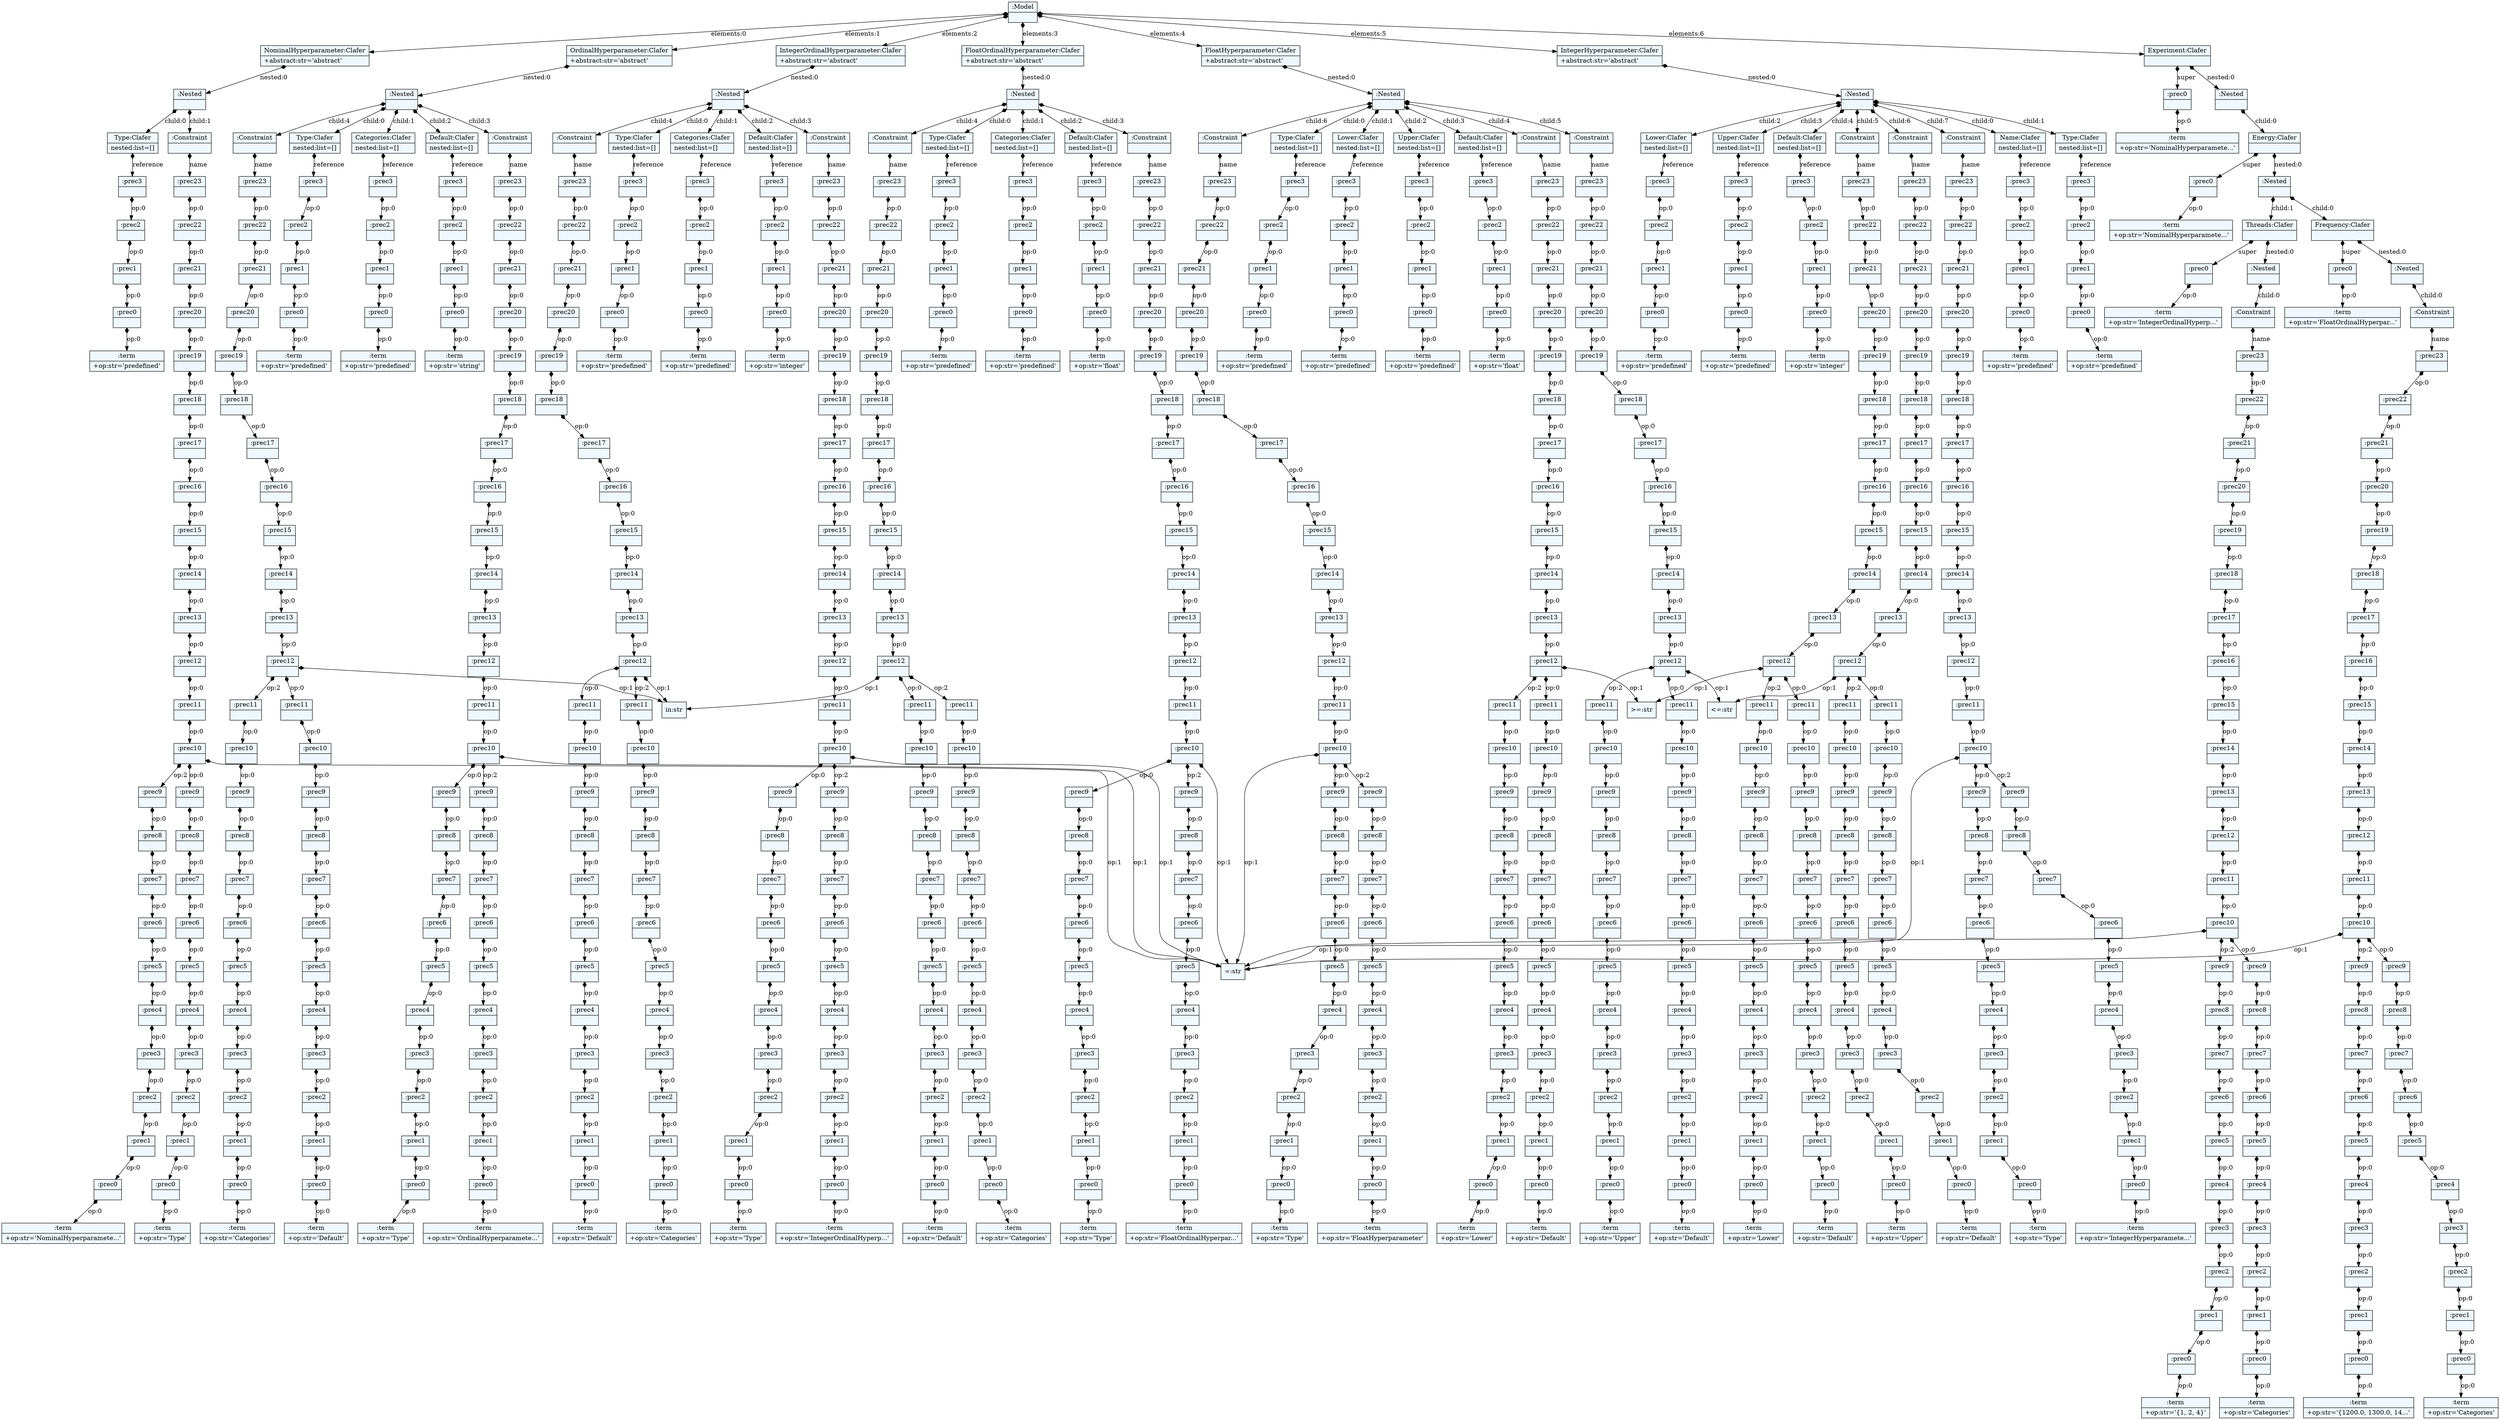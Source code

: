 
    digraph textX {
    fontname = "Bitstream Vera Sans"
    fontsize = 8
    node[
        shape=record,
        style=filled,
        fillcolor=aliceblue
    ]
    nodesep = 0.3
    edge[dir=black,arrowtail=empty]


139785200062992 -> 139785200099472 [label="elements:0" arrowtail=diamond dir=both]
139785200099472 -> 139785200100176 [label="nested:0" arrowtail=diamond dir=both]
139785200100176 -> 139785200101136 [label="child:0" arrowtail=diamond dir=both]
139785200101136 -> 139785200103184 [label="reference" arrowtail=diamond dir=both]
139785200103184 -> 139785200102032 [label="op:0" arrowtail=diamond dir=both]
139785200102032 -> 139785200099408 [label="op:0" arrowtail=diamond dir=both]
139785200099408 -> 139785200337872 [label="op:0" arrowtail=diamond dir=both]
139785200337872 -> 139785200316560 [label="op:0" arrowtail=diamond dir=both]
139785200316560[label="{:term|+op:str='predefined'\l}"]
139785200337872[label="{:prec0|}"]
139785200099408[label="{:prec1|}"]
139785200102032[label="{:prec2|}"]
139785200103184[label="{:prec3|}"]
139785200101136[label="{Type:Clafer|nested:list=[]\l}"]
139785200100176 -> 139785200065808 [label="child:1" arrowtail=diamond dir=both]
139785200065808 -> 139785200339856 [label="name" arrowtail=diamond dir=both]
139785200339856 -> 139785199860624 [label="op:0" arrowtail=diamond dir=both]
139785199860624 -> 139785199861392 [label="op:0" arrowtail=diamond dir=both]
139785199861392 -> 139785200296848 [label="op:0" arrowtail=diamond dir=both]
139785200296848 -> 139785200297488 [label="op:0" arrowtail=diamond dir=both]
139785200297488 -> 139785200297808 [label="op:0" arrowtail=diamond dir=both]
139785200297808 -> 139785199596112 [label="op:0" arrowtail=diamond dir=both]
139785199596112 -> 139785199596368 [label="op:0" arrowtail=diamond dir=both]
139785199596368 -> 139785199595984 [label="op:0" arrowtail=diamond dir=both]
139785199595984 -> 139785199597840 [label="op:0" arrowtail=diamond dir=both]
139785199597840 -> 139785199596432 [label="op:0" arrowtail=diamond dir=both]
139785199596432 -> 139785199597392 [label="op:0" arrowtail=diamond dir=both]
139785199597392 -> 139785199599504 [label="op:0" arrowtail=diamond dir=both]
139785199599504 -> 139785199599312 [label="op:0" arrowtail=diamond dir=both]
139785199599312 -> 139785199599120 [label="op:0" arrowtail=diamond dir=both]
139785199599120 -> 139785199598928 [label="op:0" arrowtail=diamond dir=both]
139785199598928 -> 139785199598736 [label="op:0" arrowtail=diamond dir=both]
139785199598736 -> 139785213144080 [label="op:0" arrowtail=diamond dir=both]
139785213144080 -> 139785213143888 [label="op:0" arrowtail=diamond dir=both]
139785213143888 -> 139785210059920 [label="op:0" arrowtail=diamond dir=both]
139785210059920 -> 139785200368720 [label="op:0" arrowtail=diamond dir=both]
139785200368720 -> 139785200367888 [label="op:0" arrowtail=diamond dir=both]
139785200367888 -> 139785200366224 [label="op:0" arrowtail=diamond dir=both]
139785200366224 -> 139785200366672 [label="op:0" arrowtail=diamond dir=both]
139785200366672 -> 139785200365712 [label="op:0" arrowtail=diamond dir=both]
139785200365712[label="{:term|+op:str='Type'\l}"]
139785200366672[label="{:prec0|}"]
139785200366224[label="{:prec1|}"]
139785200367888[label="{:prec2|}"]
139785200368720[label="{:prec3|}"]
139785210059920[label="{:prec4|}"]
139785213143888[label="{:prec5|}"]
139785213144080[label="{:prec6|}"]
139785199598736[label="{:prec7|}"]
139785199598928[label="{:prec8|}"]
139785199599120[label="{:prec9|}"]
139785199599312 -> "=:str" [label="op:1" arrowtail=diamond dir=both]
139785199599312 -> 139785199598992 [label="op:2" arrowtail=diamond dir=both]
139785199598992 -> 139785199598672 [label="op:0" arrowtail=diamond dir=both]
139785199598672 -> 139785213144208 [label="op:0" arrowtail=diamond dir=both]
139785213144208 -> 139785213142800 [label="op:0" arrowtail=diamond dir=both]
139785213142800 -> 139785200369232 [label="op:0" arrowtail=diamond dir=both]
139785200369232 -> 139785200368784 [label="op:0" arrowtail=diamond dir=both]
139785200368784 -> 139785200366800 [label="op:0" arrowtail=diamond dir=both]
139785200366800 -> 139785200366992 [label="op:0" arrowtail=diamond dir=both]
139785200366992 -> 139785199969168 [label="op:0" arrowtail=diamond dir=both]
139785199969168 -> 139785199970256 [label="op:0" arrowtail=diamond dir=both]
139785199970256 -> 139785199969872 [label="op:0" arrowtail=diamond dir=both]
139785199969872[label="{:term|+op:str='NominalHyperparamete...'\l}"]
139785199970256[label="{:prec0|}"]
139785199969168[label="{:prec1|}"]
139785200366992[label="{:prec2|}"]
139785200366800[label="{:prec3|}"]
139785200368784[label="{:prec4|}"]
139785200369232[label="{:prec5|}"]
139785213142800[label="{:prec6|}"]
139785213144208[label="{:prec7|}"]
139785199598672[label="{:prec8|}"]
139785199598992[label="{:prec9|}"]
139785199599312[label="{:prec10|}"]
139785199599504[label="{:prec11|}"]
139785199597392[label="{:prec12|}"]
139785199596432[label="{:prec13|}"]
139785199597840[label="{:prec14|}"]
139785199595984[label="{:prec15|}"]
139785199596368[label="{:prec16|}"]
139785199596112[label="{:prec17|}"]
139785200297808[label="{:prec18|}"]
139785200297488[label="{:prec19|}"]
139785200296848[label="{:prec20|}"]
139785199861392[label="{:prec21|}"]
139785199860624[label="{:prec22|}"]
139785200339856[label="{:prec23|}"]
139785200065808[label="{:Constraint|}"]
139785200100176[label="{:Nested|}"]
139785200099472[label="{NominalHyperparameter:Clafer|+abstract:str='abstract'\l}"]
139785200062992 -> 139785200103056 [label="elements:1" arrowtail=diamond dir=both]
139785200103056 -> 139785200101200 [label="nested:0" arrowtail=diamond dir=both]
139785200101200 -> 139785199861200 [label="child:0" arrowtail=diamond dir=both]
139785199861200 -> 139785199861712 [label="reference" arrowtail=diamond dir=both]
139785199861712 -> 139785200296016 [label="op:0" arrowtail=diamond dir=both]
139785200296016 -> 139785199597520 [label="op:0" arrowtail=diamond dir=both]
139785199597520 -> 139785199596048 [label="op:0" arrowtail=diamond dir=both]
139785199596048 -> 139785199596560 [label="op:0" arrowtail=diamond dir=both]
139785199596560[label="{:term|+op:str='predefined'\l}"]
139785199596048[label="{:prec0|}"]
139785199597520[label="{:prec1|}"]
139785200296016[label="{:prec2|}"]
139785199861712[label="{:prec3|}"]
139785199861200[label="{Type:Clafer|nested:list=[]\l}"]
139785200101200 -> 139785199860496 [label="child:1" arrowtail=diamond dir=both]
139785199860496 -> 139785200297104 [label="reference" arrowtail=diamond dir=both]
139785200297104 -> 139785199596240 [label="op:0" arrowtail=diamond dir=both]
139785199596240 -> 139785199596944 [label="op:0" arrowtail=diamond dir=both]
139785199596944 -> 139785199597904 [label="op:0" arrowtail=diamond dir=both]
139785199597904 -> 139785199599568 [label="op:0" arrowtail=diamond dir=both]
139785199599568[label="{:term|+op:str='predefined'\l}"]
139785199597904[label="{:prec0|}"]
139785199596944[label="{:prec1|}"]
139785199596240[label="{:prec2|}"]
139785200297104[label="{:prec3|}"]
139785199860496[label="{Categories:Clafer|nested:list=[]\l}"]
139785200101200 -> 139785200299280 [label="child:2" arrowtail=diamond dir=both]
139785200299280 -> 139785200296080 [label="reference" arrowtail=diamond dir=both]
139785200296080 -> 139785199597008 [label="op:0" arrowtail=diamond dir=both]
139785199597008 -> 139785199597072 [label="op:0" arrowtail=diamond dir=both]
139785199597072 -> 139785199599184 [label="op:0" arrowtail=diamond dir=both]
139785199599184 -> 139785199596176 [label="op:0" arrowtail=diamond dir=both]
139785199596176[label="{:term|+op:str='string'\l}"]
139785199599184[label="{:prec0|}"]
139785199597072[label="{:prec1|}"]
139785199597008[label="{:prec2|}"]
139785200296080[label="{:prec3|}"]
139785200299280[label="{Default:Clafer|nested:list=[]\l}"]
139785200101200 -> 139785200297168 [label="child:3" arrowtail=diamond dir=both]
139785200297168 -> 139785199597776 [label="name" arrowtail=diamond dir=both]
139785199597776 -> 139785199599376 [label="op:0" arrowtail=diamond dir=both]
139785199599376 -> 139785199598800 [label="op:0" arrowtail=diamond dir=both]
139785199598800 -> 139785213143248 [label="op:0" arrowtail=diamond dir=both]
139785213143248 -> 139785200337808 [label="op:0" arrowtail=diamond dir=both]
139785200337808 -> 139785200368592 [label="op:0" arrowtail=diamond dir=both]
139785200368592 -> 139785200367312 [label="op:0" arrowtail=diamond dir=both]
139785200367312 -> 139785200367184 [label="op:0" arrowtail=diamond dir=both]
139785200367184 -> 139785199970512 [label="op:0" arrowtail=diamond dir=both]
139785199970512 -> 139785199969552 [label="op:0" arrowtail=diamond dir=both]
139785199969552 -> 139785199968976 [label="op:0" arrowtail=diamond dir=both]
139785199968976 -> 139785199972112 [label="op:0" arrowtail=diamond dir=both]
139785199972112 -> 139785200027152 [label="op:0" arrowtail=diamond dir=both]
139785200027152 -> 139785200027024 [label="op:0" arrowtail=diamond dir=both]
139785200027024 -> 139785200028624 [label="op:0" arrowtail=diamond dir=both]
139785200028624 -> 139785200029648 [label="op:0" arrowtail=diamond dir=both]
139785200029648 -> 139785200047504 [label="op:0" arrowtail=diamond dir=both]
139785200047504 -> 139785200046160 [label="op:0" arrowtail=diamond dir=both]
139785200046160 -> 139785200047248 [label="op:0" arrowtail=diamond dir=both]
139785200047248 -> 139785200048272 [label="op:0" arrowtail=diamond dir=both]
139785200048272 -> 139785199468688 [label="op:0" arrowtail=diamond dir=both]
139785199468688 -> 139785199468880 [label="op:0" arrowtail=diamond dir=both]
139785199468880 -> 139785199469072 [label="op:0" arrowtail=diamond dir=both]
139785199469072 -> 139785199469264 [label="op:0" arrowtail=diamond dir=both]
139785199469264 -> 139785199469456 [label="op:0" arrowtail=diamond dir=both]
139785199469456[label="{:term|+op:str='Type'\l}"]
139785199469264[label="{:prec0|}"]
139785199469072[label="{:prec1|}"]
139785199468880[label="{:prec2|}"]
139785199468688[label="{:prec3|}"]
139785200048272[label="{:prec4|}"]
139785200047248[label="{:prec5|}"]
139785200046160[label="{:prec6|}"]
139785200047504[label="{:prec7|}"]
139785200029648[label="{:prec8|}"]
139785200028624[label="{:prec9|}"]
139785200027024 -> "=:str" [label="op:1" arrowtail=diamond dir=both]
139785200027024 -> 139785200026512 [label="op:2" arrowtail=diamond dir=both]
139785200026512 -> 139785200046864 [label="op:0" arrowtail=diamond dir=both]
139785200046864 -> 139785200046224 [label="op:0" arrowtail=diamond dir=both]
139785200046224 -> 139785200048208 [label="op:0" arrowtail=diamond dir=both]
139785200048208 -> 139785199468752 [label="op:0" arrowtail=diamond dir=both]
139785199468752 -> 139785199469008 [label="op:0" arrowtail=diamond dir=both]
139785199469008 -> 139785199469328 [label="op:0" arrowtail=diamond dir=both]
139785199469328 -> 139785199469584 [label="op:0" arrowtail=diamond dir=both]
139785199469584 -> 139785199469776 [label="op:0" arrowtail=diamond dir=both]
139785199469776 -> 139785199469968 [label="op:0" arrowtail=diamond dir=both]
139785199469968 -> 139785199470160 [label="op:0" arrowtail=diamond dir=both]
139785199470160[label="{:term|+op:str='OrdinalHyperparamete...'\l}"]
139785199469968[label="{:prec0|}"]
139785199469776[label="{:prec1|}"]
139785199469584[label="{:prec2|}"]
139785199469328[label="{:prec3|}"]
139785199469008[label="{:prec4|}"]
139785199468752[label="{:prec5|}"]
139785200048208[label="{:prec6|}"]
139785200046224[label="{:prec7|}"]
139785200046864[label="{:prec8|}"]
139785200026512[label="{:prec9|}"]
139785200027024[label="{:prec10|}"]
139785200027152[label="{:prec11|}"]
139785199972112[label="{:prec12|}"]
139785199968976[label="{:prec13|}"]
139785199969552[label="{:prec14|}"]
139785199970512[label="{:prec15|}"]
139785200367184[label="{:prec16|}"]
139785200367312[label="{:prec17|}"]
139785200368592[label="{:prec18|}"]
139785200337808[label="{:prec19|}"]
139785213143248[label="{:prec20|}"]
139785199598800[label="{:prec21|}"]
139785199599376[label="{:prec22|}"]
139785199597776[label="{:prec23|}"]
139785200297168[label="{:Constraint|}"]
139785200101200 -> 139785200297424 [label="child:4" arrowtail=diamond dir=both]
139785200297424 -> 139785199595920 [label="name" arrowtail=diamond dir=both]
139785199595920 -> 139785199599056 [label="op:0" arrowtail=diamond dir=both]
139785199599056 -> 139785200339088 [label="op:0" arrowtail=diamond dir=both]
139785200339088 -> 139785200367504 [label="op:0" arrowtail=diamond dir=both]
139785200367504 -> 139785200366032 [label="op:0" arrowtail=diamond dir=both]
139785200366032 -> 139785199970128 [label="op:0" arrowtail=diamond dir=both]
139785199970128 -> 139785199968336 [label="op:0" arrowtail=diamond dir=both]
139785199968336 -> 139785199971984 [label="op:0" arrowtail=diamond dir=both]
139785199971984 -> 139785200028112 [label="op:0" arrowtail=diamond dir=both]
139785200028112 -> 139785200026064 [label="op:0" arrowtail=diamond dir=both]
139785200026064 -> 139785200046608 [label="op:0" arrowtail=diamond dir=both]
139785200046608 -> 139785200048336 [label="op:0" arrowtail=diamond dir=both]
139785200048336 -> 139785199468944 [label="op:0" arrowtail=diamond dir=both]
139785199468944 -> 139785199469392 [label="op:0" arrowtail=diamond dir=both]
139785199469392 -> 139785199469648 [label="op:0" arrowtail=diamond dir=both]
139785199469648 -> 139785199470032 [label="op:0" arrowtail=diamond dir=both]
139785199470032 -> 139785199470288 [label="op:0" arrowtail=diamond dir=both]
139785199470288 -> 139785199470480 [label="op:0" arrowtail=diamond dir=both]
139785199470480 -> 139785199470672 [label="op:0" arrowtail=diamond dir=both]
139785199470672 -> 139785199470864 [label="op:0" arrowtail=diamond dir=both]
139785199470864 -> 139785199471056 [label="op:0" arrowtail=diamond dir=both]
139785199471056 -> 139785199471248 [label="op:0" arrowtail=diamond dir=both]
139785199471248 -> 139785199471440 [label="op:0" arrowtail=diamond dir=both]
139785199471440 -> 139785199471632 [label="op:0" arrowtail=diamond dir=both]
139785199471632 -> 139785199471824 [label="op:0" arrowtail=diamond dir=both]
139785199471824[label="{:term|+op:str='Default'\l}"]
139785199471632[label="{:prec0|}"]
139785199471440[label="{:prec1|}"]
139785199471248[label="{:prec2|}"]
139785199471056[label="{:prec3|}"]
139785199470864[label="{:prec4|}"]
139785199470672[label="{:prec5|}"]
139785199470480[label="{:prec6|}"]
139785199470288[label="{:prec7|}"]
139785199470032[label="{:prec8|}"]
139785199469648[label="{:prec9|}"]
139785199469392[label="{:prec10|}"]
139785199468944[label="{:prec11|}"]
139785200048336 -> "in:str" [label="op:1" arrowtail=diamond dir=both]
139785200048336 -> 139785199469200 [label="op:2" arrowtail=diamond dir=both]
139785199469200 -> 139785199469712 [label="op:0" arrowtail=diamond dir=both]
139785199469712 -> 139785199470096 [label="op:0" arrowtail=diamond dir=both]
139785199470096 -> 139785199470352 [label="op:0" arrowtail=diamond dir=both]
139785199470352 -> 139785199470736 [label="op:0" arrowtail=diamond dir=both]
139785199470736 -> 139785199470992 [label="op:0" arrowtail=diamond dir=both]
139785199470992 -> 139785199471312 [label="op:0" arrowtail=diamond dir=both]
139785199471312 -> 139785199471568 [label="op:0" arrowtail=diamond dir=both]
139785199471568 -> 139785199471888 [label="op:0" arrowtail=diamond dir=both]
139785199471888 -> 139785199472016 [label="op:0" arrowtail=diamond dir=both]
139785199472016 -> 139785199472272 [label="op:0" arrowtail=diamond dir=both]
139785199472272 -> 139785199472464 [label="op:0" arrowtail=diamond dir=both]
139785199472464 -> 139785199476816 [label="op:0" arrowtail=diamond dir=both]
139785199476816[label="{:term|+op:str='Categories'\l}"]
139785199472464[label="{:prec0|}"]
139785199472272[label="{:prec1|}"]
139785199472016[label="{:prec2|}"]
139785199471888[label="{:prec3|}"]
139785199471568[label="{:prec4|}"]
139785199471312[label="{:prec5|}"]
139785199470992[label="{:prec6|}"]
139785199470736[label="{:prec7|}"]
139785199470352[label="{:prec8|}"]
139785199470096[label="{:prec9|}"]
139785199469712[label="{:prec10|}"]
139785199469200[label="{:prec11|}"]
139785200048336[label="{:prec12|}"]
139785200046608[label="{:prec13|}"]
139785200026064[label="{:prec14|}"]
139785200028112[label="{:prec15|}"]
139785199971984[label="{:prec16|}"]
139785199968336[label="{:prec17|}"]
139785199970128[label="{:prec18|}"]
139785200366032[label="{:prec19|}"]
139785200367504[label="{:prec20|}"]
139785200339088[label="{:prec21|}"]
139785199599056[label="{:prec22|}"]
139785199595920[label="{:prec23|}"]
139785200297424[label="{:Constraint|}"]
139785200101200[label="{:Nested|}"]
139785200103056[label="{OrdinalHyperparameter:Clafer|+abstract:str='abstract'\l}"]
139785200062992 -> 139785199858576 [label="elements:2" arrowtail=diamond dir=both]
139785199858576 -> 139785200101648 [label="nested:0" arrowtail=diamond dir=both]
139785200101648 -> 139785199598864 [label="child:0" arrowtail=diamond dir=both]
139785199598864 -> 139785213143376 [label="reference" arrowtail=diamond dir=both]
139785213143376 -> 139785200366736 [label="op:0" arrowtail=diamond dir=both]
139785200366736 -> 139785199969104 [label="op:0" arrowtail=diamond dir=both]
139785199969104 -> 139785200027088 [label="op:0" arrowtail=diamond dir=both]
139785200027088 -> 139785200026960 [label="op:0" arrowtail=diamond dir=both]
139785200026960[label="{:term|+op:str='predefined'\l}"]
139785200027088[label="{:prec0|}"]
139785199969104[label="{:prec1|}"]
139785200366736[label="{:prec2|}"]
139785213143376[label="{:prec3|}"]
139785199598864[label="{Type:Clafer|nested:list=[]\l}"]
139785200101648 -> 139785199596880 [label="child:1" arrowtail=diamond dir=both]
139785199596880 -> 139785199968592 [label="reference" arrowtail=diamond dir=both]
139785199968592 -> 139785200026320 [label="op:0" arrowtail=diamond dir=both]
139785200026320 -> 139785200366160 [label="op:0" arrowtail=diamond dir=both]
139785200366160 -> 139785200046416 [label="op:0" arrowtail=diamond dir=both]
139785200046416 -> 139785199468624 [label="op:0" arrowtail=diamond dir=both]
139785199468624[label="{:term|+op:str='predefined'\l}"]
139785200046416[label="{:prec0|}"]
139785200366160[label="{:prec1|}"]
139785200026320[label="{:prec2|}"]
139785199968592[label="{:prec3|}"]
139785199596880[label="{Categories:Clafer|nested:list=[]\l}"]
139785200101648 -> 139785200340816 [label="child:2" arrowtail=diamond dir=both]
139785200340816 -> 139785200367952 [label="reference" arrowtail=diamond dir=both]
139785200367952 -> 139785200048528 [label="op:0" arrowtail=diamond dir=both]
139785200048528 -> 139785199971024 [label="op:0" arrowtail=diamond dir=both]
139785199971024 -> 139785199469840 [label="op:0" arrowtail=diamond dir=both]
139785199469840 -> 139785199470224 [label="op:0" arrowtail=diamond dir=both]
139785199470224[label="{:term|+op:str='integer'\l}"]
139785199469840[label="{:prec0|}"]
139785199971024[label="{:prec1|}"]
139785200048528[label="{:prec2|}"]
139785200367952[label="{:prec3|}"]
139785200340816[label="{Default:Clafer|nested:list=[]\l}"]
139785200101648 -> 139785200029008 [label="child:3" arrowtail=diamond dir=both]
139785200029008 -> 139785199970000 [label="name" arrowtail=diamond dir=both]
139785199970000 -> 139785199469136 [label="op:0" arrowtail=diamond dir=both]
139785199469136 -> 139785199470416 [label="op:0" arrowtail=diamond dir=both]
139785199470416 -> 139785199470608 [label="op:0" arrowtail=diamond dir=both]
139785199470608 -> 139785199471120 [label="op:0" arrowtail=diamond dir=both]
139785199471120 -> 139785199471504 [label="op:0" arrowtail=diamond dir=both]
139785199471504 -> 139785199471952 [label="op:0" arrowtail=diamond dir=both]
139785199471952 -> 139785199472208 [label="op:0" arrowtail=diamond dir=both]
139785199472208 -> 139785199472528 [label="op:0" arrowtail=diamond dir=both]
139785199472528 -> 139785199476944 [label="op:0" arrowtail=diamond dir=both]
139785199476944 -> 139785199477136 [label="op:0" arrowtail=diamond dir=both]
139785199477136 -> 139785199477328 [label="op:0" arrowtail=diamond dir=both]
139785199477328 -> 139785199477520 [label="op:0" arrowtail=diamond dir=both]
139785199477520 -> 139785199477712 [label="op:0" arrowtail=diamond dir=both]
139785199477712 -> 139785199477904 [label="op:0" arrowtail=diamond dir=both]
139785199477904 -> 139785199478096 [label="op:0" arrowtail=diamond dir=both]
139785199478096 -> 139785199478288 [label="op:0" arrowtail=diamond dir=both]
139785199478288 -> 139785199478480 [label="op:0" arrowtail=diamond dir=both]
139785199478480 -> 139785199478672 [label="op:0" arrowtail=diamond dir=both]
139785199478672 -> 139785199478864 [label="op:0" arrowtail=diamond dir=both]
139785199478864 -> 139785199479056 [label="op:0" arrowtail=diamond dir=both]
139785199479056 -> 139785199479248 [label="op:0" arrowtail=diamond dir=both]
139785199479248 -> 139785199479440 [label="op:0" arrowtail=diamond dir=both]
139785199479440 -> 139785199479632 [label="op:0" arrowtail=diamond dir=both]
139785199479632 -> 139785199479824 [label="op:0" arrowtail=diamond dir=both]
139785199479824[label="{:term|+op:str='Type'\l}"]
139785199479632[label="{:prec0|}"]
139785199479440[label="{:prec1|}"]
139785199479248[label="{:prec2|}"]
139785199479056[label="{:prec3|}"]
139785199478864[label="{:prec4|}"]
139785199478672[label="{:prec5|}"]
139785199478480[label="{:prec6|}"]
139785199478288[label="{:prec7|}"]
139785199478096[label="{:prec8|}"]
139785199477904[label="{:prec9|}"]
139785199477712 -> "=:str" [label="op:1" arrowtail=diamond dir=both]
139785199477712 -> 139785199478032 [label="op:2" arrowtail=diamond dir=both]
139785199478032 -> 139785199478224 [label="op:0" arrowtail=diamond dir=both]
139785199478224 -> 139785199478544 [label="op:0" arrowtail=diamond dir=both]
139785199478544 -> 139785199478800 [label="op:0" arrowtail=diamond dir=both]
139785199478800 -> 139785199479120 [label="op:0" arrowtail=diamond dir=both]
139785199479120 -> 139785199479376 [label="op:0" arrowtail=diamond dir=both]
139785199479376 -> 139785199479696 [label="op:0" arrowtail=diamond dir=both]
139785199479696 -> 139785199479952 [label="op:0" arrowtail=diamond dir=both]
139785199479952 -> 139785199480144 [label="op:0" arrowtail=diamond dir=both]
139785199480144 -> 139785199480336 [label="op:0" arrowtail=diamond dir=both]
139785199480336 -> 139785199480528 [label="op:0" arrowtail=diamond dir=both]
139785199480528[label="{:term|+op:str='IntegerOrdinalHyperp...'\l}"]
139785199480336[label="{:prec0|}"]
139785199480144[label="{:prec1|}"]
139785199479952[label="{:prec2|}"]
139785199479696[label="{:prec3|}"]
139785199479376[label="{:prec4|}"]
139785199479120[label="{:prec5|}"]
139785199478800[label="{:prec6|}"]
139785199478544[label="{:prec7|}"]
139785199478224[label="{:prec8|}"]
139785199478032[label="{:prec9|}"]
139785199477712[label="{:prec10|}"]
139785199477520[label="{:prec11|}"]
139785199477328[label="{:prec12|}"]
139785199477136[label="{:prec13|}"]
139785199476944[label="{:prec14|}"]
139785199472528[label="{:prec15|}"]
139785199472208[label="{:prec16|}"]
139785199471952[label="{:prec17|}"]
139785199471504[label="{:prec18|}"]
139785199471120[label="{:prec19|}"]
139785199470608[label="{:prec20|}"]
139785199470416[label="{:prec21|}"]
139785199469136[label="{:prec22|}"]
139785199970000[label="{:prec23|}"]
139785200029008[label="{:Constraint|}"]
139785200101648 -> 139785200027216 [label="child:4" arrowtail=diamond dir=both]
139785200027216 -> 139785199468816 [label="name" arrowtail=diamond dir=both]
139785199468816 -> 139785199470544 [label="op:0" arrowtail=diamond dir=both]
139785199470544 -> 139785199471184 [label="op:0" arrowtail=diamond dir=both]
139785199471184 -> 139785199471760 [label="op:0" arrowtail=diamond dir=both]
139785199471760 -> 139785199472144 [label="op:0" arrowtail=diamond dir=both]
139785199472144 -> 139785199472592 [label="op:0" arrowtail=diamond dir=both]
139785199472592 -> 139785199477008 [label="op:0" arrowtail=diamond dir=both]
139785199477008 -> 139785199477392 [label="op:0" arrowtail=diamond dir=both]
139785199477392 -> 139785199477648 [label="op:0" arrowtail=diamond dir=both]
139785199477648 -> 139785199477968 [label="op:0" arrowtail=diamond dir=both]
139785199477968 -> 139785199478416 [label="op:0" arrowtail=diamond dir=both]
139785199478416 -> 139785199478928 [label="op:0" arrowtail=diamond dir=both]
139785199478928 -> 139785199479312 [label="op:0" arrowtail=diamond dir=both]
139785199479312 -> 139785199479760 [label="op:0" arrowtail=diamond dir=both]
139785199479760 -> 139785199480016 [label="op:0" arrowtail=diamond dir=both]
139785199480016 -> 139785199480400 [label="op:0" arrowtail=diamond dir=both]
139785199480400 -> 139785199480656 [label="op:0" arrowtail=diamond dir=both]
139785199480656 -> 139785199505488 [label="op:0" arrowtail=diamond dir=both]
139785199505488 -> 139785199505680 [label="op:0" arrowtail=diamond dir=both]
139785199505680 -> 139785199505872 [label="op:0" arrowtail=diamond dir=both]
139785199505872 -> 139785199506064 [label="op:0" arrowtail=diamond dir=both]
139785199506064 -> 139785199506256 [label="op:0" arrowtail=diamond dir=both]
139785199506256 -> 139785199506448 [label="op:0" arrowtail=diamond dir=both]
139785199506448 -> 139785199506640 [label="op:0" arrowtail=diamond dir=both]
139785199506640 -> 139785199506832 [label="op:0" arrowtail=diamond dir=both]
139785199506832[label="{:term|+op:str='Default'\l}"]
139785199506640[label="{:prec0|}"]
139785199506448[label="{:prec1|}"]
139785199506256[label="{:prec2|}"]
139785199506064[label="{:prec3|}"]
139785199505872[label="{:prec4|}"]
139785199505680[label="{:prec5|}"]
139785199505488[label="{:prec6|}"]
139785199480656[label="{:prec7|}"]
139785199480400[label="{:prec8|}"]
139785199480016[label="{:prec9|}"]
139785199479760[label="{:prec10|}"]
139785199479312[label="{:prec11|}"]
139785199478928 -> "in:str" [label="op:1" arrowtail=diamond dir=both]
139785199478928 -> 139785199479568 [label="op:2" arrowtail=diamond dir=both]
139785199479568 -> 139785199480080 [label="op:0" arrowtail=diamond dir=both]
139785199480080 -> 139785199480464 [label="op:0" arrowtail=diamond dir=both]
139785199480464 -> 139785199480720 [label="op:0" arrowtail=diamond dir=both]
139785199480720 -> 139785199505744 [label="op:0" arrowtail=diamond dir=both]
139785199505744 -> 139785199506000 [label="op:0" arrowtail=diamond dir=both]
139785199506000 -> 139785199506320 [label="op:0" arrowtail=diamond dir=both]
139785199506320 -> 139785199506576 [label="op:0" arrowtail=diamond dir=both]
139785199506576 -> 139785199506896 [label="op:0" arrowtail=diamond dir=both]
139785199506896 -> 139785199507024 [label="op:0" arrowtail=diamond dir=both]
139785199507024 -> 139785199507280 [label="op:0" arrowtail=diamond dir=both]
139785199507280 -> 139785199507472 [label="op:0" arrowtail=diamond dir=both]
139785199507472 -> 139785199507664 [label="op:0" arrowtail=diamond dir=both]
139785199507664[label="{:term|+op:str='Categories'\l}"]
139785199507472[label="{:prec0|}"]
139785199507280[label="{:prec1|}"]
139785199507024[label="{:prec2|}"]
139785199506896[label="{:prec3|}"]
139785199506576[label="{:prec4|}"]
139785199506320[label="{:prec5|}"]
139785199506000[label="{:prec6|}"]
139785199505744[label="{:prec7|}"]
139785199480720[label="{:prec8|}"]
139785199480464[label="{:prec9|}"]
139785199480080[label="{:prec10|}"]
139785199479568[label="{:prec11|}"]
139785199478928[label="{:prec12|}"]
139785199478416[label="{:prec13|}"]
139785199477968[label="{:prec14|}"]
139785199477648[label="{:prec15|}"]
139785199477392[label="{:prec16|}"]
139785199477008[label="{:prec17|}"]
139785199472592[label="{:prec18|}"]
139785199472144[label="{:prec19|}"]
139785199471760[label="{:prec20|}"]
139785199471184[label="{:prec21|}"]
139785199470544[label="{:prec22|}"]
139785199468816[label="{:prec23|}"]
139785200027216[label="{:Constraint|}"]
139785200101648[label="{:Nested|}"]
139785199858576[label="{IntegerOrdinalHyperparameter:Clafer|+abstract:str='abstract'\l}"]
139785200062992 -> 139785200048592 [label="elements:3" arrowtail=diamond dir=both]
139785200048592 -> 139785200102992 [label="nested:0" arrowtail=diamond dir=both]
139785200102992 -> 139785199469904 [label="child:0" arrowtail=diamond dir=both]
139785199469904 -> 139785199471376 [label="reference" arrowtail=diamond dir=both]
139785199471376 -> 139785199472336 [label="op:0" arrowtail=diamond dir=both]
139785199472336 -> 139785199477072 [label="op:0" arrowtail=diamond dir=both]
139785199477072 -> 139785199477456 [label="op:0" arrowtail=diamond dir=both]
139785199477456 -> 139785199477840 [label="op:0" arrowtail=diamond dir=both]
139785199477840[label="{:term|+op:str='predefined'\l}"]
139785199477456[label="{:prec0|}"]
139785199477072[label="{:prec1|}"]
139785199472336[label="{:prec2|}"]
139785199471376[label="{:prec3|}"]
139785199469904[label="{Type:Clafer|nested:list=[]\l}"]
139785200102992 -> 139785199470800 [label="child:1" arrowtail=diamond dir=both]
139785199470800 -> 139785199471696 [label="reference" arrowtail=diamond dir=both]
139785199471696 -> 139785199477200 [label="op:0" arrowtail=diamond dir=both]
139785199477200 -> 139785199477776 [label="op:0" arrowtail=diamond dir=both]
139785199477776 -> 139785199478352 [label="op:0" arrowtail=diamond dir=both]
139785199478352 -> 139785199478992 [label="op:0" arrowtail=diamond dir=both]
139785199478992[label="{:term|+op:str='predefined'\l}"]
139785199478352[label="{:prec0|}"]
139785199477776[label="{:prec1|}"]
139785199477200[label="{:prec2|}"]
139785199471696[label="{:prec3|}"]
139785199470800[label="{Categories:Clafer|nested:list=[]\l}"]
139785200102992 -> 139785199472080 [label="child:2" arrowtail=diamond dir=both]
139785199472080 -> 139785199472400 [label="reference" arrowtail=diamond dir=both]
139785199472400 -> 139785199477584 [label="op:0" arrowtail=diamond dir=both]
139785199477584 -> 139785199478736 [label="op:0" arrowtail=diamond dir=both]
139785199478736 -> 139785199480208 [label="op:0" arrowtail=diamond dir=both]
139785199480208 -> 139785199480592 [label="op:0" arrowtail=diamond dir=both]
139785199480592[label="{:term|+op:str='float'\l}"]
139785199480208[label="{:prec0|}"]
139785199478736[label="{:prec1|}"]
139785199477584[label="{:prec2|}"]
139785199472400[label="{:prec3|}"]
139785199472080[label="{Default:Clafer|nested:list=[]\l}"]
139785200102992 -> 139785199470928 [label="child:3" arrowtail=diamond dir=both]
139785199470928 -> 139785199478160 [label="name" arrowtail=diamond dir=both]
139785199478160 -> 139785199479504 [label="op:0" arrowtail=diamond dir=both]
139785199479504 -> 139785199480784 [label="op:0" arrowtail=diamond dir=both]
139785199480784 -> 139785199505616 [label="op:0" arrowtail=diamond dir=both]
139785199505616 -> 139785199506128 [label="op:0" arrowtail=diamond dir=both]
139785199506128 -> 139785199506512 [label="op:0" arrowtail=diamond dir=both]
139785199506512 -> 139785199506960 [label="op:0" arrowtail=diamond dir=both]
139785199506960 -> 139785199507216 [label="op:0" arrowtail=diamond dir=both]
139785199507216 -> 139785199507536 [label="op:0" arrowtail=diamond dir=both]
139785199507536 -> 139785199507792 [label="op:0" arrowtail=diamond dir=both]
139785199507792 -> 139785199507984 [label="op:0" arrowtail=diamond dir=both]
139785199507984 -> 139785199508176 [label="op:0" arrowtail=diamond dir=both]
139785199508176 -> 139785199508368 [label="op:0" arrowtail=diamond dir=both]
139785199508368 -> 139785199508560 [label="op:0" arrowtail=diamond dir=both]
139785199508560 -> 139785199508752 [label="op:0" arrowtail=diamond dir=both]
139785199508752 -> 139785199508944 [label="op:0" arrowtail=diamond dir=both]
139785199508944 -> 139785199509136 [label="op:0" arrowtail=diamond dir=both]
139785199509136 -> 139785199509328 [label="op:0" arrowtail=diamond dir=both]
139785199509328 -> 139785199530064 [label="op:0" arrowtail=diamond dir=both]
139785199530064 -> 139785199530256 [label="op:0" arrowtail=diamond dir=both]
139785199530256 -> 139785199530448 [label="op:0" arrowtail=diamond dir=both]
139785199530448 -> 139785199530640 [label="op:0" arrowtail=diamond dir=both]
139785199530640 -> 139785199530832 [label="op:0" arrowtail=diamond dir=both]
139785199530832 -> 139785199531024 [label="op:0" arrowtail=diamond dir=both]
139785199531024 -> 139785199531216 [label="op:0" arrowtail=diamond dir=both]
139785199531216[label="{:term|+op:str='Type'\l}"]
139785199531024[label="{:prec0|}"]
139785199530832[label="{:prec1|}"]
139785199530640[label="{:prec2|}"]
139785199530448[label="{:prec3|}"]
139785199530256[label="{:prec4|}"]
139785199530064[label="{:prec5|}"]
139785199509328[label="{:prec6|}"]
139785199509136[label="{:prec7|}"]
139785199508944[label="{:prec8|}"]
139785199508752[label="{:prec9|}"]
139785199508560 -> "=:str" [label="op:1" arrowtail=diamond dir=both]
139785199508560 -> 139785199508880 [label="op:2" arrowtail=diamond dir=both]
139785199508880 -> 139785199509072 [label="op:0" arrowtail=diamond dir=both]
139785199509072 -> 139785199509392 [label="op:0" arrowtail=diamond dir=both]
139785199509392 -> 139785199530192 [label="op:0" arrowtail=diamond dir=both]
139785199530192 -> 139785199530512 [label="op:0" arrowtail=diamond dir=both]
139785199530512 -> 139785199530768 [label="op:0" arrowtail=diamond dir=both]
139785199530768 -> 139785199531088 [label="op:0" arrowtail=diamond dir=both]
139785199531088 -> 139785199531344 [label="op:0" arrowtail=diamond dir=both]
139785199531344 -> 139785199531536 [label="op:0" arrowtail=diamond dir=both]
139785199531536 -> 139785199531728 [label="op:0" arrowtail=diamond dir=both]
139785199531728 -> 139785199531920 [label="op:0" arrowtail=diamond dir=both]
139785199531920[label="{:term|+op:str='FloatOrdinalHyperpar...'\l}"]
139785199531728[label="{:prec0|}"]
139785199531536[label="{:prec1|}"]
139785199531344[label="{:prec2|}"]
139785199531088[label="{:prec3|}"]
139785199530768[label="{:prec4|}"]
139785199530512[label="{:prec5|}"]
139785199530192[label="{:prec6|}"]
139785199509392[label="{:prec7|}"]
139785199509072[label="{:prec8|}"]
139785199508880[label="{:prec9|}"]
139785199508560[label="{:prec10|}"]
139785199508368[label="{:prec11|}"]
139785199508176[label="{:prec12|}"]
139785199507984[label="{:prec13|}"]
139785199507792[label="{:prec14|}"]
139785199507536[label="{:prec15|}"]
139785199507216[label="{:prec16|}"]
139785199506960[label="{:prec17|}"]
139785199506512[label="{:prec18|}"]
139785199506128[label="{:prec19|}"]
139785199505616[label="{:prec20|}"]
139785199480784[label="{:prec21|}"]
139785199479504[label="{:prec22|}"]
139785199478160[label="{:prec23|}"]
139785199470928[label="{:Constraint|}"]
139785200102992 -> 139785199476880 [label="child:4" arrowtail=diamond dir=both]
139785199476880 -> 139785199479888 [label="name" arrowtail=diamond dir=both]
139785199479888 -> 139785199505552 [label="op:0" arrowtail=diamond dir=both]
139785199505552 -> 139785199506192 [label="op:0" arrowtail=diamond dir=both]
139785199506192 -> 139785199506768 [label="op:0" arrowtail=diamond dir=both]
139785199506768 -> 139785199507152 [label="op:0" arrowtail=diamond dir=both]
139785199507152 -> 139785199507600 [label="op:0" arrowtail=diamond dir=both]
139785199507600 -> 139785199507856 [label="op:0" arrowtail=diamond dir=both]
139785199507856 -> 139785199508240 [label="op:0" arrowtail=diamond dir=both]
139785199508240 -> 139785199508496 [label="op:0" arrowtail=diamond dir=both]
139785199508496 -> 139785199508816 [label="op:0" arrowtail=diamond dir=both]
139785199508816 -> 139785199509264 [label="op:0" arrowtail=diamond dir=both]
139785199509264 -> 139785199530320 [label="op:0" arrowtail=diamond dir=both]
139785199530320 -> 139785199530704 [label="op:0" arrowtail=diamond dir=both]
139785199530704 -> 139785199531152 [label="op:0" arrowtail=diamond dir=both]
139785199531152 -> 139785199531408 [label="op:0" arrowtail=diamond dir=both]
139785199531408 -> 139785199531792 [label="op:0" arrowtail=diamond dir=both]
139785199531792 -> 139785199532048 [label="op:0" arrowtail=diamond dir=both]
139785199532048 -> 139785199532240 [label="op:0" arrowtail=diamond dir=both]
139785199532240 -> 139785199532432 [label="op:0" arrowtail=diamond dir=both]
139785199532432 -> 139785199532624 [label="op:0" arrowtail=diamond dir=both]
139785199532624 -> 139785199532816 [label="op:0" arrowtail=diamond dir=both]
139785199532816 -> 139785199533008 [label="op:0" arrowtail=diamond dir=both]
139785199533008 -> 139785199533200 [label="op:0" arrowtail=diamond dir=both]
139785199533200 -> 139785199533392 [label="op:0" arrowtail=diamond dir=both]
139785199533392 -> 139785199533584 [label="op:0" arrowtail=diamond dir=both]
139785199533584[label="{:term|+op:str='Default'\l}"]
139785199533392[label="{:prec0|}"]
139785199533200[label="{:prec1|}"]
139785199533008[label="{:prec2|}"]
139785199532816[label="{:prec3|}"]
139785199532624[label="{:prec4|}"]
139785199532432[label="{:prec5|}"]
139785199532240[label="{:prec6|}"]
139785199532048[label="{:prec7|}"]
139785199531792[label="{:prec8|}"]
139785199531408[label="{:prec9|}"]
139785199531152[label="{:prec10|}"]
139785199530704[label="{:prec11|}"]
139785199530320 -> "in:str" [label="op:1" arrowtail=diamond dir=both]
139785199530320 -> 139785199530960 [label="op:2" arrowtail=diamond dir=both]
139785199530960 -> 139785199531472 [label="op:0" arrowtail=diamond dir=both]
139785199531472 -> 139785199531856 [label="op:0" arrowtail=diamond dir=both]
139785199531856 -> 139785199532112 [label="op:0" arrowtail=diamond dir=both]
139785199532112 -> 139785199532496 [label="op:0" arrowtail=diamond dir=both]
139785199532496 -> 139785199532752 [label="op:0" arrowtail=diamond dir=both]
139785199532752 -> 139785199533072 [label="op:0" arrowtail=diamond dir=both]
139785199533072 -> 139785199533328 [label="op:0" arrowtail=diamond dir=both]
139785199533328 -> 139785199533648 [label="op:0" arrowtail=diamond dir=both]
139785199533648 -> 139785199533776 [label="op:0" arrowtail=diamond dir=both]
139785199533776 -> 139785199534032 [label="op:0" arrowtail=diamond dir=both]
139785199534032 -> 139785199562960 [label="op:0" arrowtail=diamond dir=both]
139785199562960 -> 139785199563152 [label="op:0" arrowtail=diamond dir=both]
139785199563152[label="{:term|+op:str='Categories'\l}"]
139785199562960[label="{:prec0|}"]
139785199534032[label="{:prec1|}"]
139785199533776[label="{:prec2|}"]
139785199533648[label="{:prec3|}"]
139785199533328[label="{:prec4|}"]
139785199533072[label="{:prec5|}"]
139785199532752[label="{:prec6|}"]
139785199532496[label="{:prec7|}"]
139785199532112[label="{:prec8|}"]
139785199531856[label="{:prec9|}"]
139785199531472[label="{:prec10|}"]
139785199530960[label="{:prec11|}"]
139785199530320[label="{:prec12|}"]
139785199509264[label="{:prec13|}"]
139785199508816[label="{:prec14|}"]
139785199508496[label="{:prec15|}"]
139785199508240[label="{:prec16|}"]
139785199507856[label="{:prec17|}"]
139785199507600[label="{:prec18|}"]
139785199507152[label="{:prec19|}"]
139785199506768[label="{:prec20|}"]
139785199506192[label="{:prec21|}"]
139785199505552[label="{:prec22|}"]
139785199479888[label="{:prec23|}"]
139785199476880[label="{:Constraint|}"]
139785200102992[label="{:Nested|}"]
139785200048592[label="{FloatOrdinalHyperparameter:Clafer|+abstract:str='abstract'\l}"]
139785200062992 -> 139785200100304 [label="elements:4" arrowtail=diamond dir=both]
139785200100304 -> 139785199599440 [label="nested:0" arrowtail=diamond dir=both]
139785199599440 -> 139785199479184 [label="child:0" arrowtail=diamond dir=both]
139785199479184 -> 139785199506384 [label="reference" arrowtail=diamond dir=both]
139785199506384 -> 139785199507344 [label="op:0" arrowtail=diamond dir=both]
139785199507344 -> 139785199507920 [label="op:0" arrowtail=diamond dir=both]
139785199507920 -> 139785199508304 [label="op:0" arrowtail=diamond dir=both]
139785199508304 -> 139785199508688 [label="op:0" arrowtail=diamond dir=both]
139785199508688[label="{:term|+op:str='predefined'\l}"]
139785199508304[label="{:prec0|}"]
139785199507920[label="{:prec1|}"]
139785199507344[label="{:prec2|}"]
139785199506384[label="{:prec3|}"]
139785199479184[label="{Type:Clafer|nested:list=[]\l}"]
139785199599440 -> 139785199505808 [label="child:1" arrowtail=diamond dir=both]
139785199505808 -> 139785199507728 [label="reference" arrowtail=diamond dir=both]
139785199507728 -> 139785199508112 [label="op:0" arrowtail=diamond dir=both]
139785199508112 -> 139785199509008 [label="op:0" arrowtail=diamond dir=both]
139785199509008 -> 139785199509200 [label="op:0" arrowtail=diamond dir=both]
139785199509200 -> 139785199530384 [label="op:0" arrowtail=diamond dir=both]
139785199530384[label="{:term|+op:str='predefined'\l}"]
139785199509200[label="{:prec0|}"]
139785199509008[label="{:prec1|}"]
139785199508112[label="{:prec2|}"]
139785199507728[label="{:prec3|}"]
139785199505808[label="{Lower:Clafer|nested:list=[]\l}"]
139785199599440 -> 139785199508624 [label="child:2" arrowtail=diamond dir=both]
139785199508624 -> 139785199508048 [label="reference" arrowtail=diamond dir=both]
139785199508048 -> 139785199506704 [label="op:0" arrowtail=diamond dir=both]
139785199506704 -> 139785199530128 [label="op:0" arrowtail=diamond dir=both]
139785199530128 -> 139785199531600 [label="op:0" arrowtail=diamond dir=both]
139785199531600 -> 139785199531984 [label="op:0" arrowtail=diamond dir=both]
139785199531984[label="{:term|+op:str='predefined'\l}"]
139785199531600[label="{:prec0|}"]
139785199530128[label="{:prec1|}"]
139785199506704[label="{:prec2|}"]
139785199508048[label="{:prec3|}"]
139785199508624[label="{Upper:Clafer|nested:list=[]\l}"]
139785199599440 -> 139785199505936 [label="child:3" arrowtail=diamond dir=both]
139785199505936 -> 139785199507088 [label="reference" arrowtail=diamond dir=both]
139785199507088 -> 139785199530896 [label="op:0" arrowtail=diamond dir=both]
139785199530896 -> 139785199532176 [label="op:0" arrowtail=diamond dir=both]
139785199532176 -> 139785199532368 [label="op:0" arrowtail=diamond dir=both]
139785199532368 -> 139785199532880 [label="op:0" arrowtail=diamond dir=both]
139785199532880[label="{:term|+op:str='float'\l}"]
139785199532368[label="{:prec0|}"]
139785199532176[label="{:prec1|}"]
139785199530896[label="{:prec2|}"]
139785199507088[label="{:prec3|}"]
139785199505936[label="{Default:Clafer|nested:list=[]\l}"]
139785199599440 -> 139785199508432 [label="child:4" arrowtail=diamond dir=both]
139785199508432 -> 139785199509456 [label="name" arrowtail=diamond dir=both]
139785199509456 -> 139785199531664 [label="op:0" arrowtail=diamond dir=both]
139785199531664 -> 139785199532688 [label="op:0" arrowtail=diamond dir=both]
139785199532688 -> 139785199533456 [label="op:0" arrowtail=diamond dir=both]
139785199533456 -> 139785199533712 [label="op:0" arrowtail=diamond dir=both]
139785199533712 -> 139785199533968 [label="op:0" arrowtail=diamond dir=both]
139785199533968 -> 139785199563024 [label="op:0" arrowtail=diamond dir=both]
139785199563024 -> 139785199563280 [label="op:0" arrowtail=diamond dir=both]
139785199563280 -> 139785199563472 [label="op:0" arrowtail=diamond dir=both]
139785199563472 -> 139785199563664 [label="op:0" arrowtail=diamond dir=both]
139785199563664 -> 139785199563856 [label="op:0" arrowtail=diamond dir=both]
139785199563856 -> 139785199564048 [label="op:0" arrowtail=diamond dir=both]
139785199564048 -> 139785199564240 [label="op:0" arrowtail=diamond dir=both]
139785199564240 -> 139785199564432 [label="op:0" arrowtail=diamond dir=both]
139785199564432 -> 139785199564624 [label="op:0" arrowtail=diamond dir=both]
139785199564624 -> 139785199564816 [label="op:0" arrowtail=diamond dir=both]
139785199564816 -> 139785199565008 [label="op:0" arrowtail=diamond dir=both]
139785199565008 -> 139785199565200 [label="op:0" arrowtail=diamond dir=both]
139785199565200 -> 139785199565392 [label="op:0" arrowtail=diamond dir=both]
139785199565392 -> 139785199565584 [label="op:0" arrowtail=diamond dir=both]
139785199565584 -> 139785199565776 [label="op:0" arrowtail=diamond dir=both]
139785199565776 -> 139785199565968 [label="op:0" arrowtail=diamond dir=both]
139785199565968 -> 139785199566160 [label="op:0" arrowtail=diamond dir=both]
139785199566160 -> 139785199566352 [label="op:0" arrowtail=diamond dir=both]
139785199566352 -> 139785199566544 [label="op:0" arrowtail=diamond dir=both]
139785199566544[label="{:term|+op:str='Default'\l}"]
139785199566352[label="{:prec0|}"]
139785199566160[label="{:prec1|}"]
139785199565968[label="{:prec2|}"]
139785199565776[label="{:prec3|}"]
139785199565584[label="{:prec4|}"]
139785199565392[label="{:prec5|}"]
139785199565200[label="{:prec6|}"]
139785199565008[label="{:prec7|}"]
139785199564816[label="{:prec8|}"]
139785199564624[label="{:prec9|}"]
139785199564432[label="{:prec10|}"]
139785199564240[label="{:prec11|}"]
139785199564048 -> ">=:str" [label="op:1" arrowtail=diamond dir=both]
139785199564048 -> 139785199564368 [label="op:2" arrowtail=diamond dir=both]
139785199564368 -> 139785199564560 [label="op:0" arrowtail=diamond dir=both]
139785199564560 -> 139785199564880 [label="op:0" arrowtail=diamond dir=both]
139785199564880 -> 139785199565136 [label="op:0" arrowtail=diamond dir=both]
139785199565136 -> 139785199565456 [label="op:0" arrowtail=diamond dir=both]
139785199565456 -> 139785199565712 [label="op:0" arrowtail=diamond dir=both]
139785199565712 -> 139785199566032 [label="op:0" arrowtail=diamond dir=both]
139785199566032 -> 139785199566288 [label="op:0" arrowtail=diamond dir=both]
139785199566288 -> 139785199566608 [label="op:0" arrowtail=diamond dir=both]
139785199566608 -> 139785199566736 [label="op:0" arrowtail=diamond dir=both]
139785199566736 -> 139785199587536 [label="op:0" arrowtail=diamond dir=both]
139785199587536 -> 139785199587728 [label="op:0" arrowtail=diamond dir=both]
139785199587728 -> 139785199587920 [label="op:0" arrowtail=diamond dir=both]
139785199587920[label="{:term|+op:str='Lower'\l}"]
139785199587728[label="{:prec0|}"]
139785199587536[label="{:prec1|}"]
139785199566736[label="{:prec2|}"]
139785199566608[label="{:prec3|}"]
139785199566288[label="{:prec4|}"]
139785199566032[label="{:prec5|}"]
139785199565712[label="{:prec6|}"]
139785199565456[label="{:prec7|}"]
139785199565136[label="{:prec8|}"]
139785199564880[label="{:prec9|}"]
139785199564560[label="{:prec10|}"]
139785199564368[label="{:prec11|}"]
139785199564048[label="{:prec12|}"]
139785199563856[label="{:prec13|}"]
139785199563664[label="{:prec14|}"]
139785199563472[label="{:prec15|}"]
139785199563280[label="{:prec16|}"]
139785199563024[label="{:prec17|}"]
139785199533968[label="{:prec18|}"]
139785199533712[label="{:prec19|}"]
139785199533456[label="{:prec20|}"]
139785199532688[label="{:prec21|}"]
139785199531664[label="{:prec22|}"]
139785199509456[label="{:prec23|}"]
139785199508432[label="{:Constraint|}"]
139785199599440 -> 139785199532560 [label="child:5" arrowtail=diamond dir=both]
139785199532560 -> 139785199531280 [label="name" arrowtail=diamond dir=both]
139785199531280 -> 139785199533136 [label="op:0" arrowtail=diamond dir=both]
139785199533136 -> 139785199533840 [label="op:0" arrowtail=diamond dir=both]
139785199533840 -> 139785199562896 [label="op:0" arrowtail=diamond dir=both]
139785199562896 -> 139785199563408 [label="op:0" arrowtail=diamond dir=both]
139785199563408 -> 139785199563600 [label="op:0" arrowtail=diamond dir=both]
139785199563600 -> 139785199563920 [label="op:0" arrowtail=diamond dir=both]
139785199563920 -> 139785199564176 [label="op:0" arrowtail=diamond dir=both]
139785199564176 -> 139785199564688 [label="op:0" arrowtail=diamond dir=both]
139785199564688 -> 139785199565072 [label="op:0" arrowtail=diamond dir=both]
139785199565072 -> 139785199565520 [label="op:0" arrowtail=diamond dir=both]
139785199565520 -> 139785199565904 [label="op:0" arrowtail=diamond dir=both]
139785199565904 -> 139785199566416 [label="op:0" arrowtail=diamond dir=both]
139785199566416 -> 139785199566800 [label="op:0" arrowtail=diamond dir=both]
139785199566800 -> 139785199587600 [label="op:0" arrowtail=diamond dir=both]
139785199587600 -> 139785199587856 [label="op:0" arrowtail=diamond dir=both]
139785199587856 -> 139785199588176 [label="op:0" arrowtail=diamond dir=both]
139785199588176 -> 139785199588304 [label="op:0" arrowtail=diamond dir=both]
139785199588304 -> 139785199588496 [label="op:0" arrowtail=diamond dir=both]
139785199588496 -> 139785199588688 [label="op:0" arrowtail=diamond dir=both]
139785199588688 -> 139785199588880 [label="op:0" arrowtail=diamond dir=both]
139785199588880 -> 139785199589072 [label="op:0" arrowtail=diamond dir=both]
139785199589072 -> 139785199589264 [label="op:0" arrowtail=diamond dir=both]
139785199589264 -> 139785199589456 [label="op:0" arrowtail=diamond dir=both]
139785199589456 -> 139785199589648 [label="op:0" arrowtail=diamond dir=both]
139785199589648[label="{:term|+op:str='Default'\l}"]
139785199589456[label="{:prec0|}"]
139785199589264[label="{:prec1|}"]
139785199589072[label="{:prec2|}"]
139785199588880[label="{:prec3|}"]
139785199588688[label="{:prec4|}"]
139785199588496[label="{:prec5|}"]
139785199588304[label="{:prec6|}"]
139785199588176[label="{:prec7|}"]
139785199587856[label="{:prec8|}"]
139785199587600[label="{:prec9|}"]
139785199566800[label="{:prec10|}"]
139785199566416[label="{:prec11|}"]
139785199565904 -> "<=:str" [label="op:1" arrowtail=diamond dir=both]
139785199565904 -> 139785199566672 [label="op:2" arrowtail=diamond dir=both]
139785199566672 -> 139785199587472 [label="op:0" arrowtail=diamond dir=both]
139785199587472 -> 139785199587984 [label="op:0" arrowtail=diamond dir=both]
139785199587984 -> 139785199588240 [label="op:0" arrowtail=diamond dir=both]
139785199588240 -> 139785199588560 [label="op:0" arrowtail=diamond dir=both]
139785199588560 -> 139785199588816 [label="op:0" arrowtail=diamond dir=both]
139785199588816 -> 139785199589136 [label="op:0" arrowtail=diamond dir=both]
139785199589136 -> 139785199589392 [label="op:0" arrowtail=diamond dir=both]
139785199589392 -> 139785199589712 [label="op:0" arrowtail=diamond dir=both]
139785199589712 -> 139785199589840 [label="op:0" arrowtail=diamond dir=both]
139785199589840 -> 139785199590096 [label="op:0" arrowtail=diamond dir=both]
139785199590096 -> 139785199590288 [label="op:0" arrowtail=diamond dir=both]
139785199590288 -> 139785199590480 [label="op:0" arrowtail=diamond dir=both]
139785199590480[label="{:term|+op:str='Upper'\l}"]
139785199590288[label="{:prec0|}"]
139785199590096[label="{:prec1|}"]
139785199589840[label="{:prec2|}"]
139785199589712[label="{:prec3|}"]
139785199589392[label="{:prec4|}"]
139785199589136[label="{:prec5|}"]
139785199588816[label="{:prec6|}"]
139785199588560[label="{:prec7|}"]
139785199588240[label="{:prec8|}"]
139785199587984[label="{:prec9|}"]
139785199587472[label="{:prec10|}"]
139785199566672[label="{:prec11|}"]
139785199565904[label="{:prec12|}"]
139785199565520[label="{:prec13|}"]
139785199565072[label="{:prec14|}"]
139785199564688[label="{:prec15|}"]
139785199564176[label="{:prec16|}"]
139785199563920[label="{:prec17|}"]
139785199563600[label="{:prec18|}"]
139785199563408[label="{:prec19|}"]
139785199562896[label="{:prec20|}"]
139785199533840[label="{:prec21|}"]
139785199533136[label="{:prec22|}"]
139785199531280[label="{:prec23|}"]
139785199532560[label="{:Constraint|}"]
139785199599440 -> 139785199533520 [label="child:6" arrowtail=diamond dir=both]
139785199533520 -> 139785199532304 [label="name" arrowtail=diamond dir=both]
139785199532304 -> 139785199533904 [label="op:0" arrowtail=diamond dir=both]
139785199533904 -> 139785199563216 [label="op:0" arrowtail=diamond dir=both]
139785199563216 -> 139785199563728 [label="op:0" arrowtail=diamond dir=both]
139785199563728 -> 139785199564112 [label="op:0" arrowtail=diamond dir=both]
139785199564112 -> 139785199564752 [label="op:0" arrowtail=diamond dir=both]
139785199564752 -> 139785199565328 [label="op:0" arrowtail=diamond dir=both]
139785199565328 -> 139785199566096 [label="op:0" arrowtail=diamond dir=both]
139785199566096 -> 139785199587408 [label="op:0" arrowtail=diamond dir=both]
139785199587408 -> 139785199588048 [label="op:0" arrowtail=diamond dir=both]
139785199588048 -> 139785199588432 [label="op:0" arrowtail=diamond dir=both]
139785199588432 -> 139785199588944 [label="op:0" arrowtail=diamond dir=both]
139785199588944 -> 139785199589328 [label="op:0" arrowtail=diamond dir=both]
139785199589328 -> 139785199589776 [label="op:0" arrowtail=diamond dir=both]
139785199589776 -> 139785199590032 [label="op:0" arrowtail=diamond dir=both]
139785199590032 -> 139785199590352 [label="op:0" arrowtail=diamond dir=both]
139785199590352 -> 139785199590608 [label="op:0" arrowtail=diamond dir=both]
139785199590608 -> 139785199590800 [label="op:0" arrowtail=diamond dir=both]
139785199590800 -> 139785199590992 [label="op:0" arrowtail=diamond dir=both]
139785199590992 -> 139785199591184 [label="op:0" arrowtail=diamond dir=both]
139785199591184 -> 139785199591376 [label="op:0" arrowtail=diamond dir=both]
139785199591376 -> 139785199096016 [label="op:0" arrowtail=diamond dir=both]
139785199096016 -> 139785199096208 [label="op:0" arrowtail=diamond dir=both]
139785199096208 -> 139785199096400 [label="op:0" arrowtail=diamond dir=both]
139785199096400 -> 139785199096592 [label="op:0" arrowtail=diamond dir=both]
139785199096592[label="{:term|+op:str='Type'\l}"]
139785199096400[label="{:prec0|}"]
139785199096208[label="{:prec1|}"]
139785199096016[label="{:prec2|}"]
139785199591376[label="{:prec3|}"]
139785199591184[label="{:prec4|}"]
139785199590992[label="{:prec5|}"]
139785199590800[label="{:prec6|}"]
139785199590608[label="{:prec7|}"]
139785199590352[label="{:prec8|}"]
139785199590032[label="{:prec9|}"]
139785199589776 -> "=:str" [label="op:1" arrowtail=diamond dir=both]
139785199589776 -> 139785199590224 [label="op:2" arrowtail=diamond dir=both]
139785199590224 -> 139785199590544 [label="op:0" arrowtail=diamond dir=both]
139785199590544 -> 139785199590864 [label="op:0" arrowtail=diamond dir=both]
139785199590864 -> 139785199591120 [label="op:0" arrowtail=diamond dir=both]
139785199591120 -> 139785199095888 [label="op:0" arrowtail=diamond dir=both]
139785199095888 -> 139785199096144 [label="op:0" arrowtail=diamond dir=both]
139785199096144 -> 139785199096464 [label="op:0" arrowtail=diamond dir=both]
139785199096464 -> 139785199096720 [label="op:0" arrowtail=diamond dir=both]
139785199096720 -> 139785199096912 [label="op:0" arrowtail=diamond dir=both]
139785199096912 -> 139785199097104 [label="op:0" arrowtail=diamond dir=both]
139785199097104 -> 139785199097296 [label="op:0" arrowtail=diamond dir=both]
139785199097296[label="{:term|+op:str='FloatHyperparameter'\l}"]
139785199097104[label="{:prec0|}"]
139785199096912[label="{:prec1|}"]
139785199096720[label="{:prec2|}"]
139785199096464[label="{:prec3|}"]
139785199096144[label="{:prec4|}"]
139785199095888[label="{:prec5|}"]
139785199591120[label="{:prec6|}"]
139785199590864[label="{:prec7|}"]
139785199590544[label="{:prec8|}"]
139785199590224[label="{:prec9|}"]
139785199589776[label="{:prec10|}"]
139785199589328[label="{:prec11|}"]
139785199588944[label="{:prec12|}"]
139785199588432[label="{:prec13|}"]
139785199588048[label="{:prec14|}"]
139785199587408[label="{:prec15|}"]
139785199566096[label="{:prec16|}"]
139785199565328[label="{:prec17|}"]
139785199564752[label="{:prec18|}"]
139785199564112[label="{:prec19|}"]
139785199563728[label="{:prec20|}"]
139785199563216[label="{:prec21|}"]
139785199533904[label="{:prec22|}"]
139785199532304[label="{:prec23|}"]
139785199533520[label="{:Constraint|}"]
139785199599440[label="{:Nested|}"]
139785200100304[label="{FloatHyperparameter:Clafer|+abstract:str='abstract'\l}"]
139785200062992 -> 139785200102288 [label="elements:5" arrowtail=diamond dir=both]
139785200102288 -> 139785199477264 [label="nested:0" arrowtail=diamond dir=both]
139785199477264 -> 139785199563088 [label="child:0" arrowtail=diamond dir=both]
139785199563088 -> 139785199563536 [label="reference" arrowtail=diamond dir=both]
139785199563536 -> 139785199564304 [label="op:0" arrowtail=diamond dir=both]
139785199564304 -> 139785199565264 [label="op:0" arrowtail=diamond dir=both]
139785199565264 -> 139785199566224 [label="op:0" arrowtail=diamond dir=both]
139785199566224 -> 139785199587792 [label="op:0" arrowtail=diamond dir=both]
139785199587792[label="{:term|+op:str='predefined'\l}"]
139785199566224[label="{:prec0|}"]
139785199565264[label="{:prec1|}"]
139785199564304[label="{:prec2|}"]
139785199563536[label="{:prec3|}"]
139785199563088[label="{Name:Clafer|nested:list=[]\l}"]
139785199477264 -> 139785199562832 [label="child:1" arrowtail=diamond dir=both]
139785199562832 -> 139785199564944 [label="reference" arrowtail=diamond dir=both]
139785199564944 -> 139785199565840 [label="op:0" arrowtail=diamond dir=both]
139785199565840 -> 139785199587664 [label="op:0" arrowtail=diamond dir=both]
139785199587664 -> 139785199588368 [label="op:0" arrowtail=diamond dir=both]
139785199588368 -> 139785199589008 [label="op:0" arrowtail=diamond dir=both]
139785199589008[label="{:term|+op:str='predefined'\l}"]
139785199588368[label="{:prec0|}"]
139785199587664[label="{:prec1|}"]
139785199565840[label="{:prec2|}"]
139785199564944[label="{:prec3|}"]
139785199562832[label="{Type:Clafer|nested:list=[]\l}"]
139785199477264 -> 139785199563792 [label="child:2" arrowtail=diamond dir=both]
139785199563792 -> 139785199565648 [label="reference" arrowtail=diamond dir=both]
139785199565648 -> 139785199563984 [label="op:0" arrowtail=diamond dir=both]
139785199563984 -> 139785199588752 [label="op:0" arrowtail=diamond dir=both]
139785199588752 -> 139785199589904 [label="op:0" arrowtail=diamond dir=both]
139785199589904 -> 139785199590160 [label="op:0" arrowtail=diamond dir=both]
139785199590160[label="{:term|+op:str='predefined'\l}"]
139785199589904[label="{:prec0|}"]
139785199588752[label="{:prec1|}"]
139785199563984[label="{:prec2|}"]
139785199565648[label="{:prec3|}"]
139785199563792[label="{Lower:Clafer|nested:list=[]\l}"]
139785199477264 -> 139785199563344 [label="child:3" arrowtail=diamond dir=both]
139785199563344 -> 139785199588624 [label="reference" arrowtail=diamond dir=both]
139785199588624 -> 139785199589520 [label="op:0" arrowtail=diamond dir=both]
139785199589520 -> 139785199590416 [label="op:0" arrowtail=diamond dir=both]
139785199590416 -> 139785199590672 [label="op:0" arrowtail=diamond dir=both]
139785199590672 -> 139785199591248 [label="op:0" arrowtail=diamond dir=both]
139785199591248[label="{:term|+op:str='predefined'\l}"]
139785199590672[label="{:prec0|}"]
139785199590416[label="{:prec1|}"]
139785199589520[label="{:prec2|}"]
139785199588624[label="{:prec3|}"]
139785199563344[label="{Upper:Clafer|nested:list=[]\l}"]
139785199477264 -> 139785199566480 [label="child:4" arrowtail=diamond dir=both]
139785199566480 -> 139785199589200 [label="reference" arrowtail=diamond dir=both]
139785199589200 -> 139785199589968 [label="op:0" arrowtail=diamond dir=both]
139785199589968 -> 139785199591056 [label="op:0" arrowtail=diamond dir=both]
139785199591056 -> 139785199096272 [label="op:0" arrowtail=diamond dir=both]
139785199096272 -> 139785199096528 [label="op:0" arrowtail=diamond dir=both]
139785199096528[label="{:term|+op:str='integer'\l}"]
139785199096272[label="{:prec0|}"]
139785199591056[label="{:prec1|}"]
139785199589968[label="{:prec2|}"]
139785199589200[label="{:prec3|}"]
139785199566480[label="{Default:Clafer|nested:list=[]\l}"]
139785199477264 -> 139785199588112 [label="child:5" arrowtail=diamond dir=both]
139785199588112 -> 139785199590928 [label="name" arrowtail=diamond dir=both]
139785199590928 -> 139785199096080 [label="op:0" arrowtail=diamond dir=both]
139785199096080 -> 139785199096848 [label="op:0" arrowtail=diamond dir=both]
139785199096848 -> 139785199097040 [label="op:0" arrowtail=diamond dir=both]
139785199097040 -> 139785199097232 [label="op:0" arrowtail=diamond dir=both]
139785199097232 -> 139785199097552 [label="op:0" arrowtail=diamond dir=both]
139785199097552 -> 139785199097680 [label="op:0" arrowtail=diamond dir=both]
139785199097680 -> 139785199097872 [label="op:0" arrowtail=diamond dir=both]
139785199097872 -> 139785199098064 [label="op:0" arrowtail=diamond dir=both]
139785199098064 -> 139785199098256 [label="op:0" arrowtail=diamond dir=both]
139785199098256 -> 139785199098448 [label="op:0" arrowtail=diamond dir=both]
139785199098448 -> 139785199098640 [label="op:0" arrowtail=diamond dir=both]
139785199098640 -> 139785199098832 [label="op:0" arrowtail=diamond dir=both]
139785199098832 -> 139785199099024 [label="op:0" arrowtail=diamond dir=both]
139785199099024 -> 139785199099216 [label="op:0" arrowtail=diamond dir=both]
139785199099216 -> 139785199099408 [label="op:0" arrowtail=diamond dir=both]
139785199099408 -> 139785199099600 [label="op:0" arrowtail=diamond dir=both]
139785199099600 -> 139785199099792 [label="op:0" arrowtail=diamond dir=both]
139785199099792 -> 139785199124624 [label="op:0" arrowtail=diamond dir=both]
139785199124624 -> 139785199124816 [label="op:0" arrowtail=diamond dir=both]
139785199124816 -> 139785199125008 [label="op:0" arrowtail=diamond dir=both]
139785199125008 -> 139785199125200 [label="op:0" arrowtail=diamond dir=both]
139785199125200 -> 139785199125392 [label="op:0" arrowtail=diamond dir=both]
139785199125392 -> 139785199125584 [label="op:0" arrowtail=diamond dir=both]
139785199125584 -> 139785199125776 [label="op:0" arrowtail=diamond dir=both]
139785199125776[label="{:term|+op:str='Default'\l}"]
139785199125584[label="{:prec0|}"]
139785199125392[label="{:prec1|}"]
139785199125200[label="{:prec2|}"]
139785199125008[label="{:prec3|}"]
139785199124816[label="{:prec4|}"]
139785199124624[label="{:prec5|}"]
139785199099792[label="{:prec6|}"]
139785199099600[label="{:prec7|}"]
139785199099408[label="{:prec8|}"]
139785199099216[label="{:prec9|}"]
139785199099024[label="{:prec10|}"]
139785199098832[label="{:prec11|}"]
139785199098640 -> ">=:str" [label="op:1" arrowtail=diamond dir=both]
139785199098640 -> 139785199098960 [label="op:2" arrowtail=diamond dir=both]
139785199098960 -> 139785199099152 [label="op:0" arrowtail=diamond dir=both]
139785199099152 -> 139785199099472 [label="op:0" arrowtail=diamond dir=both]
139785199099472 -> 139785199099728 [label="op:0" arrowtail=diamond dir=both]
139785199099728 -> 139785199124688 [label="op:0" arrowtail=diamond dir=both]
139785199124688 -> 139785199124944 [label="op:0" arrowtail=diamond dir=both]
139785199124944 -> 139785199125264 [label="op:0" arrowtail=diamond dir=both]
139785199125264 -> 139785199125520 [label="op:0" arrowtail=diamond dir=both]
139785199125520 -> 139785199125840 [label="op:0" arrowtail=diamond dir=both]
139785199125840 -> 139785199125968 [label="op:0" arrowtail=diamond dir=both]
139785199125968 -> 139785199126224 [label="op:0" arrowtail=diamond dir=both]
139785199126224 -> 139785199126416 [label="op:0" arrowtail=diamond dir=both]
139785199126416 -> 139785199126608 [label="op:0" arrowtail=diamond dir=both]
139785199126608[label="{:term|+op:str='Lower'\l}"]
139785199126416[label="{:prec0|}"]
139785199126224[label="{:prec1|}"]
139785199125968[label="{:prec2|}"]
139785199125840[label="{:prec3|}"]
139785199125520[label="{:prec4|}"]
139785199125264[label="{:prec5|}"]
139785199124944[label="{:prec6|}"]
139785199124688[label="{:prec7|}"]
139785199099728[label="{:prec8|}"]
139785199099472[label="{:prec9|}"]
139785199099152[label="{:prec10|}"]
139785199098960[label="{:prec11|}"]
139785199098640[label="{:prec12|}"]
139785199098448[label="{:prec13|}"]
139785199098256[label="{:prec14|}"]
139785199098064[label="{:prec15|}"]
139785199097872[label="{:prec16|}"]
139785199097680[label="{:prec17|}"]
139785199097552[label="{:prec18|}"]
139785199097232[label="{:prec19|}"]
139785199097040[label="{:prec20|}"]
139785199096848[label="{:prec21|}"]
139785199096080[label="{:prec22|}"]
139785199590928[label="{:prec23|}"]
139785199588112[label="{:Constraint|}"]
139785199477264 -> 139785199590736 [label="child:6" arrowtail=diamond dir=both]
139785199590736 -> 139785199095952 [label="name" arrowtail=diamond dir=both]
139785199095952 -> 139785199096976 [label="op:0" arrowtail=diamond dir=both]
139785199096976 -> 139785199097360 [label="op:0" arrowtail=diamond dir=both]
139785199097360 -> 139785199097616 [label="op:0" arrowtail=diamond dir=both]
139785199097616 -> 139785199097808 [label="op:0" arrowtail=diamond dir=both]
139785199097808 -> 139785199098128 [label="op:0" arrowtail=diamond dir=both]
139785199098128 -> 139785199098384 [label="op:0" arrowtail=diamond dir=both]
139785199098384 -> 139785199098704 [label="op:0" arrowtail=diamond dir=both]
139785199098704 -> 139785199099088 [label="op:0" arrowtail=diamond dir=both]
139785199099088 -> 139785199099536 [label="op:0" arrowtail=diamond dir=both]
139785199099536 -> 139785199124560 [label="op:0" arrowtail=diamond dir=both]
139785199124560 -> 139785199125072 [label="op:0" arrowtail=diamond dir=both]
139785199125072 -> 139785199125456 [label="op:0" arrowtail=diamond dir=both]
139785199125456 -> 139785199125904 [label="op:0" arrowtail=diamond dir=both]
139785199125904 -> 139785199126160 [label="op:0" arrowtail=diamond dir=both]
139785199126160 -> 139785199126480 [label="op:0" arrowtail=diamond dir=both]
139785199126480 -> 139785199126736 [label="op:0" arrowtail=diamond dir=both]
139785199126736 -> 139785199126928 [label="op:0" arrowtail=diamond dir=both]
139785199126928 -> 139785199127120 [label="op:0" arrowtail=diamond dir=both]
139785199127120 -> 139785199127312 [label="op:0" arrowtail=diamond dir=both]
139785199127312 -> 139785199127504 [label="op:0" arrowtail=diamond dir=both]
139785199127504 -> 139785199127696 [label="op:0" arrowtail=diamond dir=both]
139785199127696 -> 139785199127888 [label="op:0" arrowtail=diamond dir=both]
139785199127888 -> 139785199128080 [label="op:0" arrowtail=diamond dir=both]
139785199128080 -> 139785199128272 [label="op:0" arrowtail=diamond dir=both]
139785199128272[label="{:term|+op:str='Default'\l}"]
139785199128080[label="{:prec0|}"]
139785199127888[label="{:prec1|}"]
139785199127696[label="{:prec2|}"]
139785199127504[label="{:prec3|}"]
139785199127312[label="{:prec4|}"]
139785199127120[label="{:prec5|}"]
139785199126928[label="{:prec6|}"]
139785199126736[label="{:prec7|}"]
139785199126480[label="{:prec8|}"]
139785199126160[label="{:prec9|}"]
139785199125904[label="{:prec10|}"]
139785199125456[label="{:prec11|}"]
139785199125072 -> "<=:str" [label="op:1" arrowtail=diamond dir=both]
139785199125072 -> 139785199125712 [label="op:2" arrowtail=diamond dir=both]
139785199125712 -> 139785199126096 [label="op:0" arrowtail=diamond dir=both]
139785199126096 -> 139785199126544 [label="op:0" arrowtail=diamond dir=both]
139785199126544 -> 139785199126800 [label="op:0" arrowtail=diamond dir=both]
139785199126800 -> 139785199127184 [label="op:0" arrowtail=diamond dir=both]
139785199127184 -> 139785199127440 [label="op:0" arrowtail=diamond dir=both]
139785199127440 -> 139785199127760 [label="op:0" arrowtail=diamond dir=both]
139785199127760 -> 139785199128016 [label="op:0" arrowtail=diamond dir=both]
139785199128016 -> 139785199128336 [label="op:0" arrowtail=diamond dir=both]
139785199128336 -> 139785199128464 [label="op:0" arrowtail=diamond dir=both]
139785199128464 -> 139785199153360 [label="op:0" arrowtail=diamond dir=both]
139785199153360 -> 139785199153552 [label="op:0" arrowtail=diamond dir=both]
139785199153552 -> 139785199153744 [label="op:0" arrowtail=diamond dir=both]
139785199153744[label="{:term|+op:str='Upper'\l}"]
139785199153552[label="{:prec0|}"]
139785199153360[label="{:prec1|}"]
139785199128464[label="{:prec2|}"]
139785199128336[label="{:prec3|}"]
139785199128016[label="{:prec4|}"]
139785199127760[label="{:prec5|}"]
139785199127440[label="{:prec6|}"]
139785199127184[label="{:prec7|}"]
139785199126800[label="{:prec8|}"]
139785199126544[label="{:prec9|}"]
139785199126096[label="{:prec10|}"]
139785199125712[label="{:prec11|}"]
139785199125072[label="{:prec12|}"]
139785199124560[label="{:prec13|}"]
139785199099536[label="{:prec14|}"]
139785199099088[label="{:prec15|}"]
139785199098704[label="{:prec16|}"]
139785199098384[label="{:prec17|}"]
139785199098128[label="{:prec18|}"]
139785199097808[label="{:prec19|}"]
139785199097616[label="{:prec20|}"]
139785199097360[label="{:prec21|}"]
139785199096976[label="{:prec22|}"]
139785199095952[label="{:prec23|}"]
139785199590736[label="{:Constraint|}"]
139785199477264 -> 139785199591312 [label="child:7" arrowtail=diamond dir=both]
139785199591312 -> 139785199096656 [label="name" arrowtail=diamond dir=both]
139785199096656 -> 139785199097424 [label="op:0" arrowtail=diamond dir=both]
139785199097424 -> 139785199097936 [label="op:0" arrowtail=diamond dir=both]
139785199097936 -> 139785199098320 [label="op:0" arrowtail=diamond dir=both]
139785199098320 -> 139785199098576 [label="op:0" arrowtail=diamond dir=both]
139785199098576 -> 139785199099280 [label="op:0" arrowtail=diamond dir=both]
139785199099280 -> 139785199099856 [label="op:0" arrowtail=diamond dir=both]
139785199099856 -> 139785199125136 [label="op:0" arrowtail=diamond dir=both]
139785199125136 -> 139785199126032 [label="op:0" arrowtail=diamond dir=both]
139785199126032 -> 139785199126672 [label="op:0" arrowtail=diamond dir=both]
139785199126672 -> 139785199127056 [label="op:0" arrowtail=diamond dir=both]
139785199127056 -> 139785199127568 [label="op:0" arrowtail=diamond dir=both]
139785199127568 -> 139785199127952 [label="op:0" arrowtail=diamond dir=both]
139785199127952 -> 139785199128400 [label="op:0" arrowtail=diamond dir=both]
139785199128400 -> 139785199153296 [label="op:0" arrowtail=diamond dir=both]
139785199153296 -> 139785199153616 [label="op:0" arrowtail=diamond dir=both]
139785199153616 -> 139785199153872 [label="op:0" arrowtail=diamond dir=both]
139785199153872 -> 139785199154064 [label="op:0" arrowtail=diamond dir=both]
139785199154064 -> 139785199154256 [label="op:0" arrowtail=diamond dir=both]
139785199154256 -> 139785199154448 [label="op:0" arrowtail=diamond dir=both]
139785199154448 -> 139785199154640 [label="op:0" arrowtail=diamond dir=both]
139785199154640 -> 139785199154832 [label="op:0" arrowtail=diamond dir=both]
139785199154832 -> 139785199155024 [label="op:0" arrowtail=diamond dir=both]
139785199155024 -> 139785199155216 [label="op:0" arrowtail=diamond dir=both]
139785199155216 -> 139785199155408 [label="op:0" arrowtail=diamond dir=both]
139785199155408[label="{:term|+op:str='Type'\l}"]
139785199155216[label="{:prec0|}"]
139785199155024[label="{:prec1|}"]
139785199154832[label="{:prec2|}"]
139785199154640[label="{:prec3|}"]
139785199154448[label="{:prec4|}"]
139785199154256[label="{:prec5|}"]
139785199154064[label="{:prec6|}"]
139785199153872[label="{:prec7|}"]
139785199153616[label="{:prec8|}"]
139785199153296[label="{:prec9|}"]
139785199128400 -> "=:str" [label="op:1" arrowtail=diamond dir=both]
139785199128400 -> 139785199153488 [label="op:2" arrowtail=diamond dir=both]
139785199153488 -> 139785199153808 [label="op:0" arrowtail=diamond dir=both]
139785199153808 -> 139785199154128 [label="op:0" arrowtail=diamond dir=both]
139785199154128 -> 139785199154384 [label="op:0" arrowtail=diamond dir=both]
139785199154384 -> 139785199154704 [label="op:0" arrowtail=diamond dir=both]
139785199154704 -> 139785199154960 [label="op:0" arrowtail=diamond dir=both]
139785199154960 -> 139785199155280 [label="op:0" arrowtail=diamond dir=both]
139785199155280 -> 139785199155536 [label="op:0" arrowtail=diamond dir=both]
139785199155536 -> 139785199155728 [label="op:0" arrowtail=diamond dir=both]
139785199155728 -> 139785199155920 [label="op:0" arrowtail=diamond dir=both]
139785199155920 -> 139785199156112 [label="op:0" arrowtail=diamond dir=both]
139785199156112[label="{:term|+op:str='IntegerHyperparamete...'\l}"]
139785199155920[label="{:prec0|}"]
139785199155728[label="{:prec1|}"]
139785199155536[label="{:prec2|}"]
139785199155280[label="{:prec3|}"]
139785199154960[label="{:prec4|}"]
139785199154704[label="{:prec5|}"]
139785199154384[label="{:prec6|}"]
139785199154128[label="{:prec7|}"]
139785199153808[label="{:prec8|}"]
139785199153488[label="{:prec9|}"]
139785199128400[label="{:prec10|}"]
139785199127952[label="{:prec11|}"]
139785199127568[label="{:prec12|}"]
139785199127056[label="{:prec13|}"]
139785199126672[label="{:prec14|}"]
139785199126032[label="{:prec15|}"]
139785199125136[label="{:prec16|}"]
139785199099856[label="{:prec17|}"]
139785199099280[label="{:prec18|}"]
139785199098576[label="{:prec19|}"]
139785199098320[label="{:prec20|}"]
139785199097936[label="{:prec21|}"]
139785199097424[label="{:prec22|}"]
139785199096656[label="{:prec23|}"]
139785199591312[label="{:Constraint|}"]
139785199477264[label="{:Nested|}"]
139785200102288[label="{IntegerHyperparameter:Clafer|+abstract:str='abstract'\l}"]
139785200062992 -> 139785200101392 [label="elements:6" arrowtail=diamond dir=both]
139785200101392 -> 139785199589584 [label="super" arrowtail=diamond dir=both]
139785199589584 -> 139785199533264 [label="op:0" arrowtail=diamond dir=both]
139785199533264[label="{:term|+op:str='NominalHyperparamete...'\l}"]
139785199589584[label="{:prec0|}"]
139785200101392 -> 139785199532944 [label="nested:0" arrowtail=diamond dir=both]
139785199532944 -> 139785199097488 [label="child:0" arrowtail=diamond dir=both]
139785199097488 -> 139785199098192 [label="super" arrowtail=diamond dir=both]
139785199098192 -> 139785199098896 [label="op:0" arrowtail=diamond dir=both]
139785199098896[label="{:term|+op:str='NominalHyperparamete...'\l}"]
139785199098192[label="{:prec0|}"]
139785199097488 -> 139785199099344 [label="nested:0" arrowtail=diamond dir=both]
139785199099344 -> 139785199125328 [label="child:0" arrowtail=diamond dir=both]
139785199125328 -> 139785199126352 [label="super" arrowtail=diamond dir=both]
139785199126352 -> 139785199126992 [label="op:0" arrowtail=diamond dir=both]
139785199126992[label="{:term|+op:str='FloatOrdinalHyperpar...'\l}"]
139785199126352[label="{:prec0|}"]
139785199125328 -> 139785199127248 [label="nested:0" arrowtail=diamond dir=both]
139785199127248 -> 139785199128144 [label="child:0" arrowtail=diamond dir=both]
139785199128144 -> 139785199128528 [label="name" arrowtail=diamond dir=both]
139785199128528 -> 139785199153424 [label="op:0" arrowtail=diamond dir=both]
139785199153424 -> 139785199153936 [label="op:0" arrowtail=diamond dir=both]
139785199153936 -> 139785199154512 [label="op:0" arrowtail=diamond dir=both]
139785199154512 -> 139785199154896 [label="op:0" arrowtail=diamond dir=both]
139785199154896 -> 139785199155344 [label="op:0" arrowtail=diamond dir=both]
139785199155344 -> 139785199155600 [label="op:0" arrowtail=diamond dir=both]
139785199155600 -> 139785199155984 [label="op:0" arrowtail=diamond dir=both]
139785199155984 -> 139785199156240 [label="op:0" arrowtail=diamond dir=both]
139785199156240 -> 139785199156432 [label="op:0" arrowtail=diamond dir=both]
139785199156432 -> 139785199156624 [label="op:0" arrowtail=diamond dir=both]
139785199156624 -> 139785199156816 [label="op:0" arrowtail=diamond dir=both]
139785199156816 -> 139785199157008 [label="op:0" arrowtail=diamond dir=both]
139785199157008 -> 139785199157200 [label="op:0" arrowtail=diamond dir=both]
139785199157200 -> 139785199186128 [label="op:0" arrowtail=diamond dir=both]
139785199186128 -> 139785199186320 [label="op:0" arrowtail=diamond dir=both]
139785199186320 -> 139785199186512 [label="op:0" arrowtail=diamond dir=both]
139785199186512 -> 139785199186704 [label="op:0" arrowtail=diamond dir=both]
139785199186704 -> 139785199186896 [label="op:0" arrowtail=diamond dir=both]
139785199186896 -> 139785199187088 [label="op:0" arrowtail=diamond dir=both]
139785199187088 -> 139785199187280 [label="op:0" arrowtail=diamond dir=both]
139785199187280 -> 139785199187472 [label="op:0" arrowtail=diamond dir=both]
139785199187472 -> 139785199187664 [label="op:0" arrowtail=diamond dir=both]
139785199187664 -> 139785199187856 [label="op:0" arrowtail=diamond dir=both]
139785199187856 -> 139785199188048 [label="op:0" arrowtail=diamond dir=both]
139785199188048[label="{:term|+op:str='Categories'\l}"]
139785199187856[label="{:prec0|}"]
139785199187664[label="{:prec1|}"]
139785199187472[label="{:prec2|}"]
139785199187280[label="{:prec3|}"]
139785199187088[label="{:prec4|}"]
139785199186896[label="{:prec5|}"]
139785199186704[label="{:prec6|}"]
139785199186512[label="{:prec7|}"]
139785199186320[label="{:prec8|}"]
139785199186128[label="{:prec9|}"]
139785199157200 -> "=:str" [label="op:1" arrowtail=diamond dir=both]
139785199157200 -> 139785199186256 [label="op:2" arrowtail=diamond dir=both]
139785199186256 -> 139785199186448 [label="op:0" arrowtail=diamond dir=both]
139785199186448 -> 139785199186768 [label="op:0" arrowtail=diamond dir=both]
139785199186768 -> 139785199187024 [label="op:0" arrowtail=diamond dir=both]
139785199187024 -> 139785199187344 [label="op:0" arrowtail=diamond dir=both]
139785199187344 -> 139785199187600 [label="op:0" arrowtail=diamond dir=both]
139785199187600 -> 139785199187920 [label="op:0" arrowtail=diamond dir=both]
139785199187920 -> 139785199188176 [label="op:0" arrowtail=diamond dir=both]
139785199188176 -> 139785199188368 [label="op:0" arrowtail=diamond dir=both]
139785199188368 -> 139785199188560 [label="op:0" arrowtail=diamond dir=both]
139785199188560 -> 139785199188752 [label="op:0" arrowtail=diamond dir=both]
139785199188752[label="{:term|+op:str='\{1200.0, 1300.0, 14...'\l}"]
139785199188560[label="{:prec0|}"]
139785199188368[label="{:prec1|}"]
139785199188176[label="{:prec2|}"]
139785199187920[label="{:prec3|}"]
139785199187600[label="{:prec4|}"]
139785199187344[label="{:prec5|}"]
139785199187024[label="{:prec6|}"]
139785199186768[label="{:prec7|}"]
139785199186448[label="{:prec8|}"]
139785199186256[label="{:prec9|}"]
139785199157200[label="{:prec10|}"]
139785199157008[label="{:prec11|}"]
139785199156816[label="{:prec12|}"]
139785199156624[label="{:prec13|}"]
139785199156432[label="{:prec14|}"]
139785199156240[label="{:prec15|}"]
139785199155984[label="{:prec16|}"]
139785199155600[label="{:prec17|}"]
139785199155344[label="{:prec18|}"]
139785199154896[label="{:prec19|}"]
139785199154512[label="{:prec20|}"]
139785199153936[label="{:prec21|}"]
139785199153424[label="{:prec22|}"]
139785199128528[label="{:prec23|}"]
139785199128144[label="{:Constraint|}"]
139785199127248[label="{:Nested|}"]
139785199125328[label="{Frequency:Clafer|}"]
139785199099344 -> 139785199126864 [label="child:1" arrowtail=diamond dir=both]
139785199126864 -> 139785199127632 [label="super" arrowtail=diamond dir=both]
139785199127632 -> 139785199128208 [label="op:0" arrowtail=diamond dir=both]
139785199128208[label="{:term|+op:str='IntegerOrdinalHyperp...'\l}"]
139785199127632[label="{:prec0|}"]
139785199126864 -> 139785199098512 [label="nested:0" arrowtail=diamond dir=both]
139785199098512 -> 139785199154192 [label="child:0" arrowtail=diamond dir=both]
139785199154192 -> 139785199154576 [label="name" arrowtail=diamond dir=both]
139785199154576 -> 139785199155088 [label="op:0" arrowtail=diamond dir=both]
139785199155088 -> 139785199155664 [label="op:0" arrowtail=diamond dir=both]
139785199155664 -> 139785199156048 [label="op:0" arrowtail=diamond dir=both]
139785199156048 -> 139785199156304 [label="op:0" arrowtail=diamond dir=both]
139785199156304 -> 139785199156688 [label="op:0" arrowtail=diamond dir=both]
139785199156688 -> 139785199156944 [label="op:0" arrowtail=diamond dir=both]
139785199156944 -> 139785199186000 [label="op:0" arrowtail=diamond dir=both]
139785199186000 -> 139785199186384 [label="op:0" arrowtail=diamond dir=both]
139785199186384 -> 139785199186832 [label="op:0" arrowtail=diamond dir=both]
139785199186832 -> 139785199187216 [label="op:0" arrowtail=diamond dir=both]
139785199187216 -> 139785199187728 [label="op:0" arrowtail=diamond dir=both]
139785199187728 -> 139785199188112 [label="op:0" arrowtail=diamond dir=both]
139785199188112 -> 139785199188432 [label="op:0" arrowtail=diamond dir=both]
139785199188432 -> 139785199188688 [label="op:0" arrowtail=diamond dir=both]
139785199188688 -> 139785199189008 [label="op:0" arrowtail=diamond dir=both]
139785199189008 -> 139785199189136 [label="op:0" arrowtail=diamond dir=both]
139785199189136 -> 139785199189328 [label="op:0" arrowtail=diamond dir=both]
139785199189328 -> 139785199189520 [label="op:0" arrowtail=diamond dir=both]
139785199189520 -> 139785199189712 [label="op:0" arrowtail=diamond dir=both]
139785199189712 -> 139785199189904 [label="op:0" arrowtail=diamond dir=both]
139785199189904 -> 139785199210640 [label="op:0" arrowtail=diamond dir=both]
139785199210640 -> 139785199210832 [label="op:0" arrowtail=diamond dir=both]
139785199210832 -> 139785199211024 [label="op:0" arrowtail=diamond dir=both]
139785199211024 -> 139785199211216 [label="op:0" arrowtail=diamond dir=both]
139785199211216[label="{:term|+op:str='Categories'\l}"]
139785199211024[label="{:prec0|}"]
139785199210832[label="{:prec1|}"]
139785199210640[label="{:prec2|}"]
139785199189904[label="{:prec3|}"]
139785199189712[label="{:prec4|}"]
139785199189520[label="{:prec5|}"]
139785199189328[label="{:prec6|}"]
139785199189136[label="{:prec7|}"]
139785199189008[label="{:prec8|}"]
139785199188688[label="{:prec9|}"]
139785199188432 -> "=:str" [label="op:1" arrowtail=diamond dir=both]
139785199188432 -> 139785199188880 [label="op:2" arrowtail=diamond dir=both]
139785199188880 -> 139785199189072 [label="op:0" arrowtail=diamond dir=both]
139785199189072 -> 139785199189392 [label="op:0" arrowtail=diamond dir=both]
139785199189392 -> 139785199189648 [label="op:0" arrowtail=diamond dir=both]
139785199189648 -> 139785199189968 [label="op:0" arrowtail=diamond dir=both]
139785199189968 -> 139785199210768 [label="op:0" arrowtail=diamond dir=both]
139785199210768 -> 139785199211088 [label="op:0" arrowtail=diamond dir=both]
139785199211088 -> 139785199211344 [label="op:0" arrowtail=diamond dir=both]
139785199211344 -> 139785199211536 [label="op:0" arrowtail=diamond dir=both]
139785199211536 -> 139785199211728 [label="op:0" arrowtail=diamond dir=both]
139785199211728 -> 139785199211920 [label="op:0" arrowtail=diamond dir=both]
139785199211920[label="{:term|+op:str='\{1, 2, 4\}'\l}"]
139785199211728[label="{:prec0|}"]
139785199211536[label="{:prec1|}"]
139785199211344[label="{:prec2|}"]
139785199211088[label="{:prec3|}"]
139785199210768[label="{:prec4|}"]
139785199189968[label="{:prec5|}"]
139785199189648[label="{:prec6|}"]
139785199189392[label="{:prec7|}"]
139785199189072[label="{:prec8|}"]
139785199188880[label="{:prec9|}"]
139785199188432[label="{:prec10|}"]
139785199188112[label="{:prec11|}"]
139785199187728[label="{:prec12|}"]
139785199187216[label="{:prec13|}"]
139785199186832[label="{:prec14|}"]
139785199186384[label="{:prec15|}"]
139785199186000[label="{:prec16|}"]
139785199156944[label="{:prec17|}"]
139785199156688[label="{:prec18|}"]
139785199156304[label="{:prec19|}"]
139785199156048[label="{:prec20|}"]
139785199155664[label="{:prec21|}"]
139785199155088[label="{:prec22|}"]
139785199154576[label="{:prec23|}"]
139785199154192[label="{:Constraint|}"]
139785199098512[label="{:Nested|}"]
139785199126864[label="{Threads:Clafer|}"]
139785199099344[label="{:Nested|}"]
139785199097488[label="{Energy:Clafer|}"]
139785199532944[label="{:Nested|}"]
139785200101392[label="{Experiment:Clafer|}"]
139785200062992[label="{:Model|}"]

}
